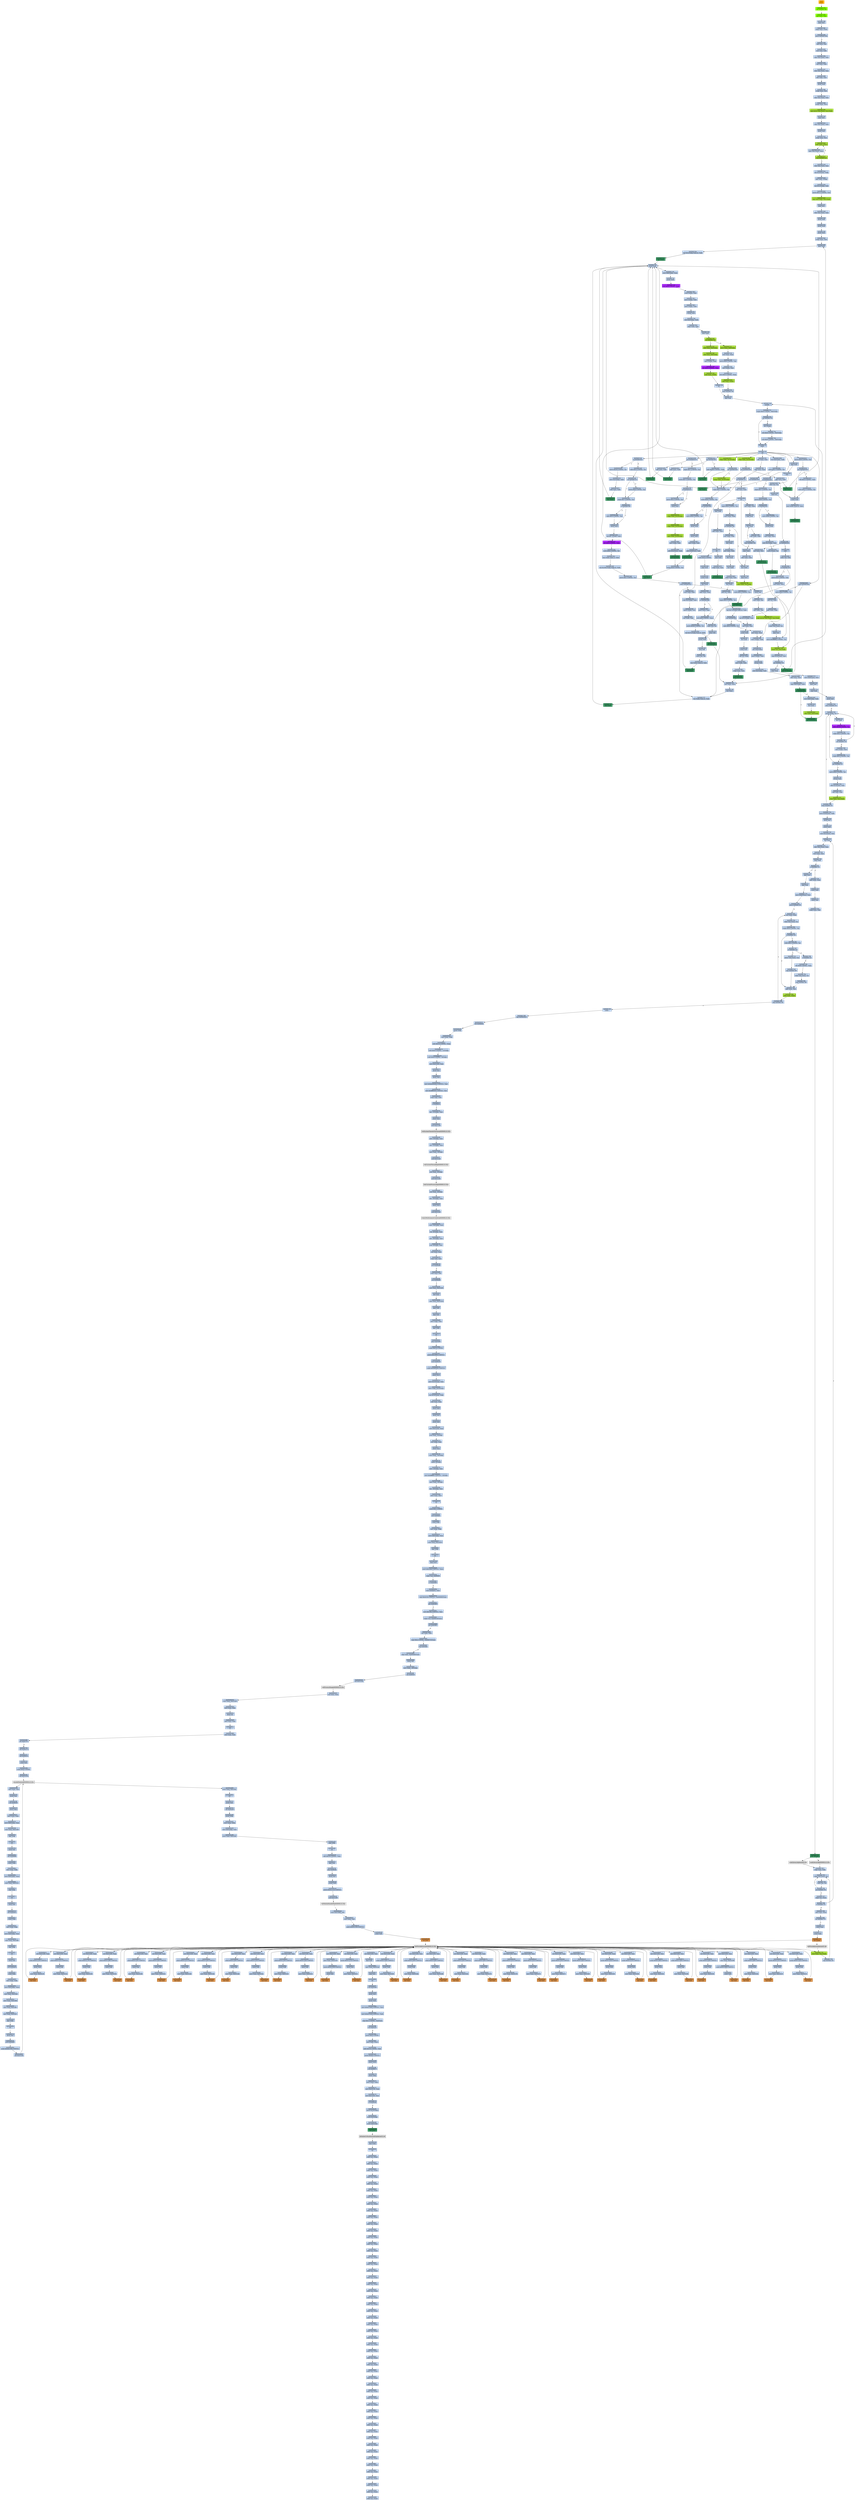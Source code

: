strict digraph G {
	graph [bgcolor=transparent,
		name=G
	];
	node [color=lightsteelblue,
		fillcolor=lightsteelblue,
		shape=rectangle,
		style=filled
	];
	a0x0046157apusha_	[color=lightgrey,
		fillcolor=orange,
		label="start\npusha "];
	a0x0046157bcall_0x00461589	[color=lawngreen,
		fillcolor=lawngreen,
		label="0x0046157b\ncall 0x00461589"];
	a0x0046157apusha_ -> a0x0046157bcall_0x00461589	[color="#000000"];
	a0x00461589xorl_ecx_ecx	[color=lawngreen,
		fillcolor=lawngreen,
		label="0x00461589\nxorl %ecx, %ecx"];
	a0x0046157bcall_0x00461589 -> a0x00461589xorl_ecx_ecx	[color="#000000"];
	a0x0046158bpopl_esi	[label="0x0046158b\npopl %esi"];
	a0x00461589xorl_ecx_ecx -> a0x0046158bpopl_esi	[color="#000000"];
	a0x0046158cxchgl_ecx_esi_	[label="0x0046158c\nxchgl %ecx, (%esi)"];
	a0x0046158bpopl_esi -> a0x0046158cxchgl_ecx_esi_	[color="#000000"];
	a0x0046158ejecxz_0x00461584	[label="0x0046158e\njecxz 0x00461584"];
	a0x0046158cxchgl_ecx_esi_ -> a0x0046158ejecxz_0x00461584	[color="#000000"];
	a0x00461590subl_ecx_esi	[label="0x00461590\nsubl %ecx, %esi"];
	a0x0046158ejecxz_0x00461584 -> a0x00461590subl_ecx_esi	[color="#000000",
		label=F];
	a0x00461592movl_esi_ebx	[label="0x00461592\nmovl %esi, %ebx"];
	a0x00461590subl_ecx_esi -> a0x00461592movl_esi_ebx	[color="#000000"];
	a0x00461594lodsl_ds_esi__eax	[label="0x00461594\nlodsl %ds:(%esi), %eax"];
	a0x00461592movl_esi_ebx -> a0x00461594lodsl_ds_esi__eax	[color="#000000"];
	a0x00461595subl_eax_ebx	[label="0x00461595\nsubl %eax, %ebx"];
	a0x00461594lodsl_ds_esi__eax -> a0x00461595subl_eax_ebx	[color="#000000"];
	a0x00461597lodsl_ds_esi__eax	[label="0x00461597\nlodsl %ds:(%esi), %eax"];
	a0x00461595subl_eax_ebx -> a0x00461597lodsl_ds_esi__eax	[color="#000000"];
	a0x00461598addl_ebx_eax	[label="0x00461598\naddl %ebx, %eax"];
	a0x00461597lodsl_ds_esi__eax -> a0x00461598addl_ebx_eax	[color="#000000"];
	a0x0046159apushl_eax	[label="0x0046159a\npushl %eax"];
	a0x00461598addl_ebx_eax -> a0x0046159apushl_eax	[color="#000000"];
	a0x0046159bxchgl_eax_edi	[label="0x0046159b\nxchgl %eax, %edi"];
	a0x0046159apushl_eax -> a0x0046159bxchgl_eax_edi	[color="#000000"];
	a0x0046159clodsl_ds_esi__eax	[label="0x0046159c\nlodsl %ds:(%esi), %eax"];
	a0x0046159bxchgl_eax_edi -> a0x0046159clodsl_ds_esi__eax	[color="#000000"];
	a0x0046159dxchgl_eax_ecx	[label="0x0046159d\nxchgl %eax, %ecx"];
	a0x0046159clodsl_ds_esi__eax -> a0x0046159dxchgl_eax_ecx	[color="#000000"];
	a0x0046159erepz_movsl_ds_esi__es_edi_	[color=yellowgreen,
		fillcolor=yellowgreen,
		label="0x0046159e\nrepz movsl %ds:(%esi), %es:(%edi)"];
	a0x0046159dxchgl_eax_ecx -> a0x0046159erepz_movsl_ds_esi__es_edi_	[color="#000000"];
	a0x004615a0popl_esi	[label="0x004615a0\npopl %esi"];
	a0x0046159erepz_movsl_ds_esi__es_edi_ -> a0x004615a0popl_esi	[color="#000000"];
	a0x004615a1lodsl_ds_esi__eax	[label="0x004615a1\nlodsl %ds:(%esi), %eax"];
	a0x004615a0popl_esi -> a0x004615a1lodsl_ds_esi__eax	[color="#000000"];
	a0x004615a2pushl_esi	[label="0x004615a2\npushl %esi"];
	a0x004615a1lodsl_ds_esi__eax -> a0x004615a2pushl_esi	[color="#000000"];
	a0x004615a3xchgl_eax_ecx	[label="0x004615a3\nxchgl %eax, %ecx"];
	a0x004615a2pushl_esi -> a0x004615a3xchgl_eax_ecx	[color="#000000"];
	a0x004615a4addl_ebx_esi_	[color=yellowgreen,
		fillcolor=yellowgreen,
		label="0x004615a4\naddl %ebx, (%esi)"];
	a0x004615a3xchgl_eax_ecx -> a0x004615a4addl_ebx_esi_	[color="#000000"];
	a0x004615a6lodsl_ds_esi__eax	[label="0x004615a6\nlodsl %ds:(%esi), %eax"];
	a0x004615a4addl_ebx_esi_ -> a0x004615a6lodsl_ds_esi__eax	[color="#000000"];
	a0x004615a7loop_0x004615a4	[color=yellowgreen,
		fillcolor=yellowgreen,
		label="0x004615a7\nloop 0x004615a4"];
	a0x004615a6lodsl_ds_esi__eax -> a0x004615a7loop_0x004615a4	[color="#000000"];
	a0x004615a7loop_0x004615a4 -> a0x004615a4addl_ebx_esi_	[color="#000000",
		label=T];
	a0x004615a9lodsl_ds_esi__eax	[label="0x004615a9\nlodsl %ds:(%esi), %eax"];
	a0x004615a7loop_0x004615a4 -> a0x004615a9lodsl_ds_esi__eax	[color="#000000",
		label=F];
	a0x004615aaleal_0x10esi__ebp	[label="0x004615aa\nleal 0x10(%esi), %ebp"];
	a0x004615a9lodsl_ds_esi__eax -> a0x004615aaleal_0x10esi__ebp	[color="#000000"];
	a0x004615adaddl_ebx_ebp_	[label="0x004615ad\naddl %ebx, (%ebp)"];
	a0x004615aaleal_0x10esi__ebp -> a0x004615adaddl_ebx_ebp_	[color="#000000"];
	a0x004615b0leal_0x1cebp__edi	[label="0x004615b0\nleal 0x1c(%ebp), %edi"];
	a0x004615adaddl_ebx_ebp_ -> a0x004615b0leal_0x1cebp__edi	[color="#000000"];
	a0x004615b3movb_0x1cUINT8_ch	[label="0x004615b3\nmovb $0x1c<UINT8>, %ch"];
	a0x004615b0leal_0x1cebp__edi -> a0x004615b3movb_0x1cUINT8_ch	[color="#000000"];
	a0x004615b5repz_stosl_eax_es_edi_	[color=yellowgreen,
		fillcolor=yellowgreen,
		label="0x004615b5\nrepz stosl %eax, %es:(%edi)"];
	a0x004615b3movb_0x1cUINT8_ch -> a0x004615b5repz_stosl_eax_es_edi_	[color="#000000"];
	a0x004615b7popl_esi	[label="0x004615b7\npopl %esi"];
	a0x004615b5repz_stosl_eax_es_edi_ -> a0x004615b7popl_esi	[color="#000000"];
	a0x004615b8lodsl_ds_esi__eax	[label="0x004615b8\nlodsl %ds:(%esi), %eax"];
	a0x004615b7popl_esi -> a0x004615b8lodsl_ds_esi__eax	[color="#000000"];
	a0x004615b9pushl_ebx	[label="0x004615b9\npushl %ebx"];
	a0x004615b8lodsl_ds_esi__eax -> a0x004615b9pushl_ebx	[color="#000000"];
	a0x004615bapushl_eax	[label="0x004615ba\npushl %eax"];
	a0x004615b9pushl_ebx -> a0x004615bapushl_eax	[color="#000000"];
	a0x004615bbpushl_ecx	[label="0x004615bb\npushl %ecx"];
	a0x004615bapushl_eax -> a0x004615bbpushl_ecx	[color="#000000"];
	a0x004615bcxchgl_eax_edi	[label="0x004615bc\nxchgl %eax, %edi"];
	a0x004615bbpushl_ecx -> a0x004615bcxchgl_eax_edi	[color="#000000"];
	a0x004615bdpopl_eax	[label="0x004615bd\npopl %eax"];
	a0x004615bcxchgl_eax_edi -> a0x004615bdpopl_eax	[color="#000000"];
	a0x004615beleal_0x5cebpeax4__edx	[label="0x004615be\nleal 0x5c(%ebp,%eax,4), %edx"];
	a0x004615bdpopl_eax -> a0x004615beleal_0x5cebpeax4__edx	[color="#000000"];
	a0x004615c2call_esi_	[color=seagreen,
		fillcolor=seagreen,
		label="0x004615c2\ncall (%esi)"];
	a0x004615beleal_0x5cebpeax4__edx -> a0x004615c2call_esi_	[color="#000000"];
	a0x004617a8pushl_eax	[label="0x004617a8\npushl %eax"];
	a0x004615c2call_esi_ -> a0x004617a8pushl_eax	[color="#000000"];
	a0x004617a9movl_0x8ebp__eax	[label="0x004617a9\nmovl 0x8(%ebp), %eax"];
	a0x004617a8pushl_eax -> a0x004617a9movl_0x8ebp__eax	[color="#000000"];
	a0x004617acpushl_edx	[label="0x004617ac\npushl %edx"];
	a0x004617a9movl_0x8ebp__eax -> a0x004617acpushl_edx	[color="#000000"];
	a0x004617adshrl_0xbUINT8_eax	[color=purple,
		fillcolor=purple,
		label="0x004617ad\nshrl $0xb<UINT8>, %eax"];
	a0x004617acpushl_edx -> a0x004617adshrl_0xbUINT8_eax	[color="#000000"];
	a0x004617b0mull_edx__eax	[label="0x004617b0\nmull (%edx), %eax"];
	a0x004617adshrl_0xbUINT8_eax -> a0x004617b0mull_edx__eax	[color="#000000"];
	a0x004617b2movl_ebp__edx	[label="0x004617b2\nmovl (%ebp), %edx"];
	a0x004617b0mull_edx__eax -> a0x004617b2movl_ebp__edx	[color="#000000"];
	a0x004617b5movl_edx__edx	[label="0x004617b5\nmovl (%edx), %edx"];
	a0x004617b2movl_ebp__edx -> a0x004617b5movl_edx__edx	[color="#000000"];
	a0x004617b7bswap_edx	[label="0x004617b7\nbswap %edx"];
	a0x004617b5movl_edx__edx -> a0x004617b7bswap_edx	[color="#000000"];
	a0x004617b9subl_0x4ebp__edx	[label="0x004617b9\nsubl 0x4(%ebp), %edx"];
	a0x004617b7bswap_edx -> a0x004617b9subl_0x4ebp__edx	[color="#000000"];
	a0x004617bccmpl_edx_eax	[label="0x004617bc\ncmpl %edx, %eax"];
	a0x004617b9subl_0x4ebp__edx -> a0x004617bccmpl_edx_eax	[color="#000000"];
	a0x004617bepopl_edx	[label="0x004617be\npopl %edx"];
	a0x004617bccmpl_edx_eax -> a0x004617bepopl_edx	[color="#000000"];
	a0x004617bfjbe_0x004617d1	[color=yellowgreen,
		fillcolor=yellowgreen,
		label="0x004617bf\njbe 0x004617d1"];
	a0x004617bepopl_edx -> a0x004617bfjbe_0x004617d1	[color="#000000"];
	a0x004617c1movl_eax_0x8ebp_	[color=yellowgreen,
		fillcolor=yellowgreen,
		label="0x004617c1\nmovl %eax, 0x8(%ebp)"];
	a0x004617bfjbe_0x004617d1 -> a0x004617c1movl_eax_0x8ebp_	[color="#000000",
		label=F];
	a0x004617d1addl_eax_0x4ebp_	[color=yellowgreen,
		fillcolor=yellowgreen,
		label="0x004617d1\naddl %eax, 0x4(%ebp)"];
	a0x004617bfjbe_0x004617d1 -> a0x004617d1addl_eax_0x4ebp_	[color="#000000",
		label=T];
	a0x004617c4xorl_eax_eax	[label="0x004617c4\nxorl %eax, %eax"];
	a0x004617c1movl_eax_0x8ebp_ -> a0x004617c4xorl_eax_eax	[color="#000000"];
	a0x004617c6movb_0x8UINT8_ah	[label="0x004617c6\nmovb $0x8<UINT8>, %ah"];
	a0x004617c4xorl_eax_eax -> a0x004617c6movb_0x8UINT8_ah	[color="#000000"];
	a0x004617c8subl_edx__eax	[label="0x004617c8\nsubl (%edx), %eax"];
	a0x004617c6movb_0x8UINT8_ah -> a0x004617c8subl_edx__eax	[color="#000000"];
	a0x004617cashrl_0x5UINT8_eax	[label="0x004617ca\nshrl $0x5<UINT8>, %eax"];
	a0x004617c8subl_edx__eax -> a0x004617cashrl_0x5UINT8_eax	[color="#000000"];
	a0x004617cdaddl_eax_edx_	[color=yellowgreen,
		fillcolor=yellowgreen,
		label="0x004617cd\naddl %eax, (%edx)"];
	a0x004617cashrl_0x5UINT8_eax -> a0x004617cdaddl_eax_edx_	[color="#000000"];
	a0x004617cfjmp_0x004617df	[label="0x004617cf\njmp 0x004617df"];
	a0x004617cdaddl_eax_edx_ -> a0x004617cfjmp_0x004617df	[color="#000000"];
	a0x004617dfpopl_eax	[label="0x004617df\npopl %eax"];
	a0x004617cfjmp_0x004617df -> a0x004617dfpopl_eax	[color="#000000"];
	a0x004617e0pushfl_	[label="0x004617e0\npushfl "];
	a0x004617dfpopl_eax -> a0x004617e0pushfl_	[color="#000000"];
	a0x004617e1cmpb_0x0UINT8_0xbebp_	[label="0x004617e1\ncmpb $0x0<UINT8>, 0xb(%ebp)"];
	a0x004617e0pushfl_ -> a0x004617e1cmpb_0x0UINT8_0xbebp_	[color="#000000"];
	a0x004617e5jne_0x004617f2	[label="0x004617e5\njne 0x004617f2"];
	a0x004617e1cmpb_0x0UINT8_0xbebp_ -> a0x004617e5jne_0x004617f2	[color="#000000"];
	a0x004617f2popfl_	[label="0x004617f2\npopfl "];
	a0x004617e5jne_0x004617f2 -> a0x004617f2popfl_	[color="#000000",
		label=T];
	a0x004617e7incl_ebp_	[label="0x004617e7\nincl (%ebp)"];
	a0x004617e5jne_0x004617f2 -> a0x004617e7incl_ebp_	[color="#000000",
		label=F];
	a0x004617f3ret	[label="0x004617f3\nret"];
	a0x004617f2popfl_ -> a0x004617f3ret	[color="#000000"];
	a0x004615c4jb_0x0046161d	[label="0x004615c4\njb 0x0046161d"];
	a0x004617f3ret -> a0x004615c4jb_0x0046161d	[color="#000000"];
	a0x004617fcadcl_eax_eax	[label="0x004617fc\nadcl %eax, %eax"];
	a0x004617f3ret -> a0x004617fcadcl_eax_eax	[color="#000000"];
	a0x00461626jae_0x00461674	[label="0x00461626\njae 0x00461674"];
	a0x004617f3ret -> a0x00461626jae_0x00461674	[color="#000000"];
	a0x00461809leal_0x4edx__edx	[label="0x00461809\nleal 0x4(%edx), %edx"];
	a0x004617f3ret -> a0x00461809leal_0x4edx__edx	[color="#000000"];
	a0x00461602popl_edx	[label="0x00461602\npopl %edx"];
	a0x004617f3ret -> a0x00461602popl_edx	[color="#000000"];
	a0x0046162cjb_0x00461647	[label="0x0046162c\njb 0x00461647"];
	a0x004617f3ret -> a0x0046162cjb_0x00461647	[color="#000000"];
	a0x00461632jb_0x0046165d	[label="0x00461632\njb 0x0046165d"];
	a0x004617f3ret -> a0x00461632jb_0x0046165d	[color="#000000"];
	a0x0046164cxchgl_ebx_0x10ebp_	[color=yellowgreen,
		fillcolor=yellowgreen,
		label="0x0046164c\nxchgl %ebx, 0x10(%ebp)"];
	a0x004617f3ret -> a0x0046164cxchgl_ebx_0x10ebp_	[color="#000000"];
	a0x00461812movb_0x9UINT8_al	[label="0x00461812\nmovb $0x9<UINT8>, %al"];
	a0x004617f3ret -> a0x00461812movb_0x9UINT8_al	[color="#000000"];
	a0x004616e9loop_0x004616cb	[label="0x004616e9\nloop 0x004616cb"];
	a0x004617f3ret -> a0x004616e9loop_0x004616cb	[color="#000000"];
	a0x00461655xchgl_ebx_0x14ebp_	[color=yellowgreen,
		fillcolor=yellowgreen,
		label="0x00461655\nxchgl %ebx, 0x14(%ebp)"];
	a0x004617f3ret -> a0x00461655xchgl_ebx_0x14ebp_	[color="#000000"];
	a0x004615c6subb_0x3UINT8_al	[label="0x004615c6\nsubb $0x3<UINT8>, %al"];
	a0x004615c4jb_0x0046161d -> a0x004615c6subb_0x3UINT8_al	[color="#000000",
		label=F];
	a0x0046161dmovb_0x30UINT8_cl	[label="0x0046161d\nmovb $0x30<UINT8>, %cl"];
	a0x004615c4jb_0x0046161d -> a0x0046161dmovb_0x30UINT8_cl	[color="#000000",
		label=T];
	a0x004615c8jae_0x004615cc	[label="0x004615c8\njae 0x004615cc"];
	a0x004615c6subb_0x3UINT8_al -> a0x004615c8jae_0x004615cc	[color="#000000"];
	a0x004615camovb_0x0UINT8_al	[label="0x004615ca\nmovb $0x0<UINT8>, %al"];
	a0x004615c8jae_0x004615cc -> a0x004615camovb_0x0UINT8_al	[color="#000000",
		label=F];
	a0x004615cccmpb_0x7UINT8_al	[label="0x004615cc\ncmpb $0x7<UINT8>, %al"];
	a0x004615c8jae_0x004615cc -> a0x004615cccmpb_0x7UINT8_al	[color="#000000",
		label=T];
	a0x004615camovb_0x0UINT8_al -> a0x004615cccmpb_0x7UINT8_al	[color="#000000"];
	a0x004615cejb_0x004615d2	[label="0x004615ce\njb 0x004615d2"];
	a0x004615cccmpb_0x7UINT8_al -> a0x004615cejb_0x004615d2	[color="#000000"];
	a0x004615d2pushl_eax	[label="0x004615d2\npushl %eax"];
	a0x004615cejb_0x004615d2 -> a0x004615d2pushl_eax	[color="#000000",
		label=T];
	a0x004615d0subb_0x3UINT8_al	[label="0x004615d0\nsubb $0x3<UINT8>, %al"];
	a0x004615cejb_0x004615d2 -> a0x004615d0subb_0x3UINT8_al	[color="#000000",
		label=F];
	a0x004615d3movzbl__1edi__ebx	[label="0x004615d3\nmovzbl -1(%edi), %ebx"];
	a0x004615d2pushl_eax -> a0x004615d3movzbl__1edi__ebx	[color="#000000"];
	a0x004615d7shll_0x3UINT8_ebx	[color=purple,
		fillcolor=purple,
		label="0x004615d7\nshll $0x3<UINT8>, %ebx"];
	a0x004615d3movzbl__1edi__ebx -> a0x004615d7shll_0x3UINT8_ebx	[color="#000000"];
	a0x004615damovb_0x0UINT8_bl	[label="0x004615da\nmovb $0x0<UINT8>, %bl"];
	a0x004615d7shll_0x3UINT8_ebx -> a0x004615damovb_0x0UINT8_bl	[color="#000000"];
	a0x004615dcleal_ebxebx2__ebx	[label="0x004615dc\nleal (%ebx,%ebx,2), %ebx"];
	a0x004615damovb_0x0UINT8_bl -> a0x004615dcleal_ebxebx2__ebx	[color="#000000"];
	a0x004615dfleal_0x100cebpebx4__ebx	[label="0x004615df\nleal 0x100c(%ebp,%ebx,4), %ebx"];
	a0x004615dcleal_ebxebx2__ebx -> a0x004615dfleal_0x100cebpebx4__ebx	[color="#000000"];
	a0x004615e6movb_0x1UINT8_al	[label="0x004615e6\nmovb $0x1<UINT8>, %al"];
	a0x004615dfleal_0x100cebpebx4__ebx -> a0x004615e6movb_0x1UINT8_al	[color="#000000"];
	a0x004615e8jecxz_0x00461613	[label="0x004615e8\njecxz 0x00461613"];
	a0x004615e6movb_0x1UINT8_al -> a0x004615e8jecxz_0x00461613	[color="#000000"];
	a0x00461613movb_0x1UINT8_ch	[label="0x00461613\nmovb $0x1<UINT8>, %ch"];
	a0x004615e8jecxz_0x00461613 -> a0x00461613movb_0x1UINT8_ch	[color="#000000",
		label=T];
	a0x004615eamovl_edi_edx	[label="0x004615ea\nmovl %edi, %edx"];
	a0x004615e8jecxz_0x00461613 -> a0x004615eamovl_edi_edx	[color="#000000",
		label=F];
	a0x00461615call_0x8esi_	[color=seagreen,
		fillcolor=seagreen,
		label="0x00461615\ncall 0x8(%esi)"];
	a0x00461613movb_0x1UINT8_ch -> a0x00461615call_0x8esi_	[color="#000000"];
	a0x004617f7leal_ebxeax4__edx	[label="0x004617f7\nleal (%ebx,%eax,4), %edx"];
	a0x00461615call_0x8esi_ -> a0x004617f7leal_ebxeax4__edx	[color="#000000"];
	a0x004617facall_esi_	[color=seagreen,
		fillcolor=seagreen,
		label="0x004617fa\ncall (%esi)"];
	a0x004617f7leal_ebxeax4__edx -> a0x004617facall_esi_	[color="#000000"];
	a0x004617facall_esi_ -> a0x004617a8pushl_eax	[color="#000000"];
	a0x004617fecmpl_ecx_eax	[label="0x004617fe\ncmpl %ecx, %eax"];
	a0x004617fcadcl_eax_eax -> a0x004617fecmpl_ecx_eax	[color="#000000"];
	a0x00461800jb_0x004617f7	[label="0x00461800\njb 0x004617f7"];
	a0x004617fecmpl_ecx_eax -> a0x00461800jb_0x004617f7	[color="#000000"];
	a0x00461800jb_0x004617f7 -> a0x004617f7leal_ebxeax4__edx	[color="#000000",
		label=T];
	a0x00461802subl_ecx_eax	[label="0x00461802\nsubl %ecx, %eax"];
	a0x00461800jb_0x004617f7 -> a0x00461802subl_ecx_eax	[color="#000000",
		label=F];
	a0x004617d4subl_eax_0x8ebp_	[color=yellowgreen,
		fillcolor=yellowgreen,
		label="0x004617d4\nsubl %eax, 0x8(%ebp)"];
	a0x004617d1addl_eax_0x4ebp_ -> a0x004617d4subl_eax_0x8ebp_	[color="#000000"];
	a0x004617d7movl_edx__eax	[label="0x004617d7\nmovl (%edx), %eax"];
	a0x004617d4subl_eax_0x8ebp_ -> a0x004617d7movl_edx__eax	[color="#000000"];
	a0x004617d9shrl_0x5UINT8_eax	[color=purple,
		fillcolor=purple,
		label="0x004617d9\nshrl $0x5<UINT8>, %eax"];
	a0x004617d7movl_edx__eax -> a0x004617d9shrl_0x5UINT8_eax	[color="#000000"];
	a0x004617dcsubl_eax_edx_	[color=yellowgreen,
		fillcolor=yellowgreen,
		label="0x004617dc\nsubl %eax, (%edx)"];
	a0x004617d9shrl_0x5UINT8_eax -> a0x004617dcsubl_eax_edx_	[color="#000000"];
	a0x004617destc_	[label="0x004617de\nstc "];
	a0x004617dcsubl_eax_edx_ -> a0x004617destc_	[color="#000000"];
	a0x004617destc_ -> a0x004617dfpopl_eax	[color="#000000"];
	a0x004617eashll_0x8UINT8_0x4ebp_	[label="0x004617ea\nshll $0x8<UINT8>, 0x4(%ebp)"];
	a0x004617e7incl_ebp_ -> a0x004617eashll_0x8UINT8_0x4ebp_	[color="#000000"];
	a0x004617eeshll_0x8UINT8_0x8ebp_	[label="0x004617ee\nshll $0x8<UINT8>, 0x8(%ebp)"];
	a0x004617eashll_0x8UINT8_0x4ebp_ -> a0x004617eeshll_0x8UINT8_0x8ebp_	[color="#000000"];
	a0x004617eeshll_0x8UINT8_0x8ebp_ -> a0x004617f2popfl_	[color="#000000"];
	a0x00461804ret	[label="0x00461804\nret"];
	a0x00461802subl_ecx_eax -> a0x00461804ret	[color="#000000"];
	a0x00461618xorl_ecx_ecx	[label="0x00461618\nxorl %ecx, %ecx"];
	a0x00461804ret -> a0x00461618xorl_ecx_ecx	[color="#000000"];
	a0x00461822popl_ebx	[label="0x00461822\npopl %ebx"];
	a0x00461804ret -> a0x00461822popl_ebx	[color="#000000"];
	a0x004616a8cmpb_0x4UINT8_al	[label="0x004616a8\ncmpb $0x4<UINT8>, %al"];
	a0x00461804ret -> a0x004616a8cmpb_0x4UINT8_al	[color="#000000"];
	a0x00461701xorl_edx_edx	[label="0x00461701\nxorl %edx, %edx"];
	a0x00461804ret -> a0x00461701xorl_edx_edx	[color="#000000"];
	a0x0046161ajmp_0x1cesi_	[color=seagreen,
		fillcolor=seagreen,
		label="0x0046161a\njmp 0x1c(%esi)"];
	a0x00461618xorl_ecx_ecx -> a0x0046161ajmp_0x1cesi_	[color="#000000"];
	a0x0046171dstosb_al_es_edi_	[color=yellowgreen,
		fillcolor=yellowgreen,
		label="0x0046171d\nstosb %al, %es:(%edi)"];
	a0x0046161ajmp_0x1cesi_ -> a0x0046171dstosb_al_es_edi_	[color="#000000"];
	a0x0046171ecmpl_0x24esi__edi	[label="0x0046171e\ncmpl 0x24(%esi), %edi"];
	a0x0046171dstosb_al_es_edi_ -> a0x0046171ecmpl_0x24esi__edi	[color="#000000"];
	a0x00461721jae_0x00461726	[label="0x00461721\njae 0x00461726"];
	a0x0046171ecmpl_0x24esi__edi -> a0x00461721jae_0x00461726	[color="#000000"];
	a0x00461723jmp_0x20esi_	[color=seagreen,
		fillcolor=seagreen,
		label="0x00461723\njmp 0x20(%esi)"];
	a0x00461721jae_0x00461726 -> a0x00461723jmp_0x20esi_	[color="#000000",
		label=F];
	a0x00461726popl_eax	[label="0x00461726\npopl %eax"];
	a0x00461721jae_0x00461726 -> a0x00461726popl_eax	[color="#000000",
		label=T];
	a0x00461723jmp_0x20esi_ -> a0x004615bdpopl_eax	[color="#000000"];
	a0x0046161fmovl_0xcebp__ebx	[label="0x0046161f\nmovl 0xc(%ebp), %ebx"];
	a0x0046161dmovb_0x30UINT8_cl -> a0x0046161fmovl_0xcebp__ebx	[color="#000000"];
	a0x00461622addl_ecx_edx	[label="0x00461622\naddl %ecx, %edx"];
	a0x0046161fmovl_0xcebp__ebx -> a0x00461622addl_ecx_edx	[color="#000000"];
	a0x00461624call_esi_	[color=seagreen,
		fillcolor=seagreen,
		label="0x00461624\ncall (%esi)"];
	a0x00461622addl_ecx_edx -> a0x00461624call_esi_	[color="#000000"];
	a0x00461624call_esi_ -> a0x004617a8pushl_eax	[color="#000000"];
	a0x00461674cmpb_0x7UINT8_al	[label="0x00461674\ncmpb $0x7<UINT8>, %al"];
	a0x00461626jae_0x00461674 -> a0x00461674cmpb_0x7UINT8_al	[color="#000000",
		label=T];
	a0x00461628addl_ecx_edx	[label="0x00461628\naddl %ecx, %edx"];
	a0x00461626jae_0x00461674 -> a0x00461628addl_ecx_edx	[color="#000000",
		label=F];
	a0x00461676movb_0x7UINT8_al	[label="0x00461676\nmovb $0x7<UINT8>, %al"];
	a0x00461674cmpb_0x7UINT8_al -> a0x00461676movb_0x7UINT8_al	[color="#000000"];
	a0x00461678jb_0x0046167c	[label="0x00461678\njb 0x0046167c"];
	a0x00461676movb_0x7UINT8_al -> a0x00461678jb_0x0046167c	[color="#000000"];
	a0x0046167cpushl_eax	[label="0x0046167c\npushl %eax"];
	a0x00461678jb_0x0046167c -> a0x0046167cpushl_eax	[color="#000000",
		label=T];
	a0x0046167amovb_0xaUINT8_al	[label="0x0046167a\nmovb $0xa<UINT8>, %al"];
	a0x00461678jb_0x0046167c -> a0x0046167amovb_0xaUINT8_al	[color="#000000",
		label=F];
	a0x0046167dxchgl_ebx_0x10ebp_	[color=yellowgreen,
		fillcolor=yellowgreen,
		label="0x0046167d\nxchgl %ebx, 0x10(%ebp)"];
	a0x0046167cpushl_eax -> a0x0046167dxchgl_ebx_0x10ebp_	[color="#000000"];
	a0x00461680xchgl_ebx_0x14ebp_	[color=yellowgreen,
		fillcolor=yellowgreen,
		label="0x00461680\nxchgl %ebx, 0x14(%ebp)"];
	a0x0046167dxchgl_ebx_0x10ebp_ -> a0x00461680xchgl_ebx_0x14ebp_	[color="#000000"];
	a0x00461683movl_ebx_0x18ebp_	[color=yellowgreen,
		fillcolor=yellowgreen,
		label="0x00461683\nmovl %ebx, 0x18(%ebp)"];
	a0x00461680xchgl_ebx_0x14ebp_ -> a0x00461683movl_ebx_0x18ebp_	[color="#000000"];
	a0x00461686movl_ebp_edx	[label="0x00461686\nmovl %ebp, %edx"];
	a0x00461683movl_ebx_0x18ebp_ -> a0x00461686movl_ebp_edx	[color="#000000"];
	a0x00461688addl_0x3cesi__edx	[label="0x00461688\naddl 0x3c(%esi), %edx"];
	a0x00461686movl_ebp_edx -> a0x00461688addl_0x3cesi__edx	[color="#000000"];
	a0x0046168bcall_0xcesi_	[color=seagreen,
		fillcolor=seagreen,
		label="0x0046168b\ncall 0xc(%esi)"];
	a0x00461688addl_0x3cesi__edx -> a0x0046168bcall_0xcesi_	[color="#000000"];
	a0x00461805movb_0x8UINT8_cl	[label="0x00461805\nmovb $0x8<UINT8>, %cl"];
	a0x0046168bcall_0xcesi_ -> a0x00461805movb_0x8UINT8_cl	[color="#000000"];
	a0x00461807call_esi_	[color=seagreen,
		fillcolor=seagreen,
		label="0x00461807\ncall (%esi)"];
	a0x00461805movb_0x8UINT8_cl -> a0x00461807call_esi_	[color="#000000"];
	a0x00461807call_esi_ -> a0x004617a8pushl_eax	[color="#000000"];
	a0x0046180cmovb_0x1UINT8_al	[label="0x0046180c\nmovb $0x1<UINT8>, %al"];
	a0x00461809leal_0x4edx__edx -> a0x0046180cmovb_0x1UINT8_al	[color="#000000"];
	a0x0046180ejae_0x0046181b	[label="0x0046180e\njae 0x0046181b"];
	a0x0046180cmovb_0x1UINT8_al -> a0x0046180ejae_0x0046181b	[color="#000000"];
	a0x0046181bpushl_eax	[label="0x0046181b\npushl %eax"];
	a0x0046180ejae_0x0046181b -> a0x0046181bpushl_eax	[color="#000000",
		label=T];
	a0x00461810call_esi_	[color=seagreen,
		fillcolor=seagreen,
		label="0x00461810\ncall (%esi)"];
	a0x0046180ejae_0x0046181b -> a0x00461810call_esi_	[color="#000000",
		label=F];
	a0x0046181cleal_edxeax4__ebx	[label="0x0046181c\nleal (%edx,%eax,4), %ebx"];
	a0x0046181bpushl_eax -> a0x0046181cleal_edxeax4__ebx	[color="#000000"];
	a0x0046181fcall_0x4esi_	[color=seagreen,
		fillcolor=seagreen,
		label="0x0046181f\ncall 0x4(%esi)"];
	a0x0046181cleal_edxeax4__ebx -> a0x0046181fcall_0x4esi_	[color="#000000"];
	a0x004617f4xorl_eax_eax	[label="0x004617f4\nxorl %eax, %eax"];
	a0x0046181fcall_0x4esi_ -> a0x004617f4xorl_eax_eax	[color="#000000"];
	a0x004617f6incl_eax	[label="0x004617f6\nincl %eax"];
	a0x004617f4xorl_eax_eax -> a0x004617f6incl_eax	[color="#000000"];
	a0x004617f6incl_eax -> a0x004617f7leal_ebxeax4__edx	[color="#000000"];
	a0x00461823addl_ebx_eax	[label="0x00461823\naddl %ebx, %eax"];
	a0x00461822popl_ebx -> a0x00461823addl_ebx_eax	[color="#000000"];
	a0x00461825ret	[label="0x00461825\nret"];
	a0x00461823addl_ebx_eax -> a0x00461825ret	[color="#000000"];
	a0x0046168epushl_0x3UINT8	[label="0x0046168e\npushl $0x3<UINT8>"];
	a0x00461825ret -> a0x0046168epushl_0x3UINT8	[color="#000000"];
	a0x0046166fpopl_ebx	[label="0x0046166f\npopl %ebx"];
	a0x00461825ret -> a0x0046166fpopl_ebx	[color="#000000"];
	a0x00461690popl_ecx	[label="0x00461690\npopl %ecx"];
	a0x0046168epushl_0x3UINT8 -> a0x00461690popl_ecx	[color="#000000"];
	a0x00461691pushl_eax	[label="0x00461691\npushl %eax"];
	a0x00461690popl_ecx -> a0x00461691pushl_eax	[color="#000000"];
	a0x00461692decl_eax	[label="0x00461692\ndecl %eax"];
	a0x00461691pushl_eax -> a0x00461692decl_eax	[color="#000000"];
	a0x00461693cmpl_ecx_eax	[label="0x00461693\ncmpl %ecx, %eax"];
	a0x00461692decl_eax -> a0x00461693cmpl_ecx_eax	[color="#000000"];
	a0x00461695jb_0x00461699	[label="0x00461695\njb 0x00461699"];
	a0x00461693cmpl_ecx_eax -> a0x00461695jb_0x00461699	[color="#000000"];
	a0x00461699shll_0x6UINT8_eax	[label="0x00461699\nshll $0x6<UINT8>, %eax"];
	a0x00461695jb_0x00461699 -> a0x00461699shll_0x6UINT8_eax	[color="#000000",
		label=T];
	a0x00461697movl_ecx_eax	[label="0x00461697\nmovl %ecx, %eax"];
	a0x00461695jb_0x00461699 -> a0x00461697movl_ecx_eax	[color="#000000",
		label=F];
	a0x0046169cmovb_0x40UINT8_cl	[label="0x0046169c\nmovb $0x40<UINT8>, %cl"];
	a0x00461699shll_0x6UINT8_eax -> a0x0046169cmovb_0x40UINT8_cl	[color="#000000"];
	a0x0046169eleal_0x37cebpeax4__ebx	[label="0x0046169e\nleal 0x37c(%ebp,%eax,4), %ebx"];
	a0x0046169cmovb_0x40UINT8_cl -> a0x0046169eleal_0x37cebpeax4__ebx	[color="#000000"];
	a0x004616a5call_0x4esi_	[color=seagreen,
		fillcolor=seagreen,
		label="0x004616a5\ncall 0x4(%esi)"];
	a0x0046169eleal_0x37cebpeax4__ebx -> a0x004616a5call_0x4esi_	[color="#000000"];
	a0x004616a5call_0x4esi_ -> a0x004617f4xorl_eax_eax	[color="#000000"];
	a0x004616aamovl_eax_ebx	[label="0x004616aa\nmovl %eax, %ebx"];
	a0x004616a8cmpb_0x4UINT8_al -> a0x004616aamovl_eax_ebx	[color="#000000"];
	a0x004616acjb_0x0046170d	[label="0x004616ac\njb 0x0046170d"];
	a0x004616aamovl_eax_ebx -> a0x004616acjb_0x0046170d	[color="#000000"];
	a0x004616aexorl_ebx_ebx	[label="0x004616ae\nxorl %ebx, %ebx"];
	a0x004616acjb_0x0046170d -> a0x004616aexorl_ebx_ebx	[color="#000000",
		label=F];
	a0x0046170dincl_ebx	[label="0x0046170d\nincl %ebx"];
	a0x004616acjb_0x0046170d -> a0x0046170dincl_ebx	[color="#000000",
		label=T];
	a0x004616b0shrl_eax	[label="0x004616b0\nshrl %eax"];
	a0x004616aexorl_ebx_ebx -> a0x004616b0shrl_eax	[color="#000000"];
	a0x004616b2adcl_ebx_ebx	[label="0x004616b2\nadcl %ebx, %ebx"];
	a0x004616b0shrl_eax -> a0x004616b2adcl_ebx_ebx	[color="#000000"];
	a0x004616b4decl_eax	[label="0x004616b4\ndecl %eax"];
	a0x004616b2adcl_ebx_ebx -> a0x004616b4decl_eax	[color="#000000"];
	a0x004616b5incl_ebx	[label="0x004616b5\nincl %ebx"];
	a0x004616b4decl_eax -> a0x004616b5incl_ebx	[color="#000000"];
	a0x004616b6xchgl_eax_ecx	[label="0x004616b6\nxchgl %eax, %ecx"];
	a0x004616b5incl_ebx -> a0x004616b6xchgl_eax_ecx	[color="#000000"];
	a0x004616b7incl_ebx	[label="0x004616b7\nincl %ebx"];
	a0x004616b6xchgl_eax_ecx -> a0x004616b7incl_ebx	[color="#000000"];
	a0x004616b8shll_cl_ebx	[label="0x004616b8\nshll %cl, %ebx"];
	a0x004616b7incl_ebx -> a0x004616b8shll_cl_ebx	[color="#000000"];
	a0x004616bacmpb_0x5UINT8_cl	[label="0x004616ba\ncmpb $0x5<UINT8>, %cl"];
	a0x004616b8shll_cl_ebx -> a0x004616bacmpb_0x5UINT8_cl	[color="#000000"];
	a0x004616bdleal_0x17cebpebx4__edx	[label="0x004616bd\nleal 0x17c(%ebp,%ebx,4), %edx"];
	a0x004616bacmpb_0x5UINT8_cl -> a0x004616bdleal_0x17cebpebx4__edx	[color="#000000"];
	a0x004616c4jbe_0x004616f4	[label="0x004616c4\njbe 0x004616f4"];
	a0x004616bdleal_0x17cebpebx4__edx -> a0x004616c4jbe_0x004616f4	[color="#000000"];
	a0x004616f4xorl_eax_eax	[label="0x004616f4\nxorl %eax, %eax"];
	a0x004616c4jbe_0x004616f4 -> a0x004616f4xorl_eax_eax	[color="#000000",
		label=T];
	a0x004616c6subb_0x4UINT8_cl	[label="0x004616c6\nsubb $0x4<UINT8>, %cl"];
	a0x004616c4jbe_0x004616f4 -> a0x004616c6subb_0x4UINT8_cl	[color="#000000",
		label=F];
	a0x004616f6pushl_ebx	[label="0x004616f6\npushl %ebx"];
	a0x004616f4xorl_eax_eax -> a0x004616f6pushl_ebx	[color="#000000"];
	a0x004616f7incl_eax	[label="0x004616f7\nincl %eax"];
	a0x004616f6pushl_ebx -> a0x004616f7incl_eax	[color="#000000"];
	a0x004616f8pushl_ecx	[label="0x004616f8\npushl %ecx"];
	a0x004616f7incl_eax -> a0x004616f8pushl_ecx	[color="#000000"];
	a0x004616f9shll_cl_eax	[label="0x004616f9\nshll %cl, %eax"];
	a0x004616f8pushl_ecx -> a0x004616f9shll_cl_eax	[color="#000000"];
	a0x004616fbmovl_edx_ebx	[label="0x004616fb\nmovl %edx, %ebx"];
	a0x004616f9shll_cl_eax -> a0x004616fbmovl_edx_ebx	[color="#000000"];
	a0x004616fdxchgl_eax_ecx	[label="0x004616fd\nxchgl %eax, %ecx"];
	a0x004616fbmovl_edx_ebx -> a0x004616fdxchgl_eax_ecx	[color="#000000"];
	a0x004616fecall_0x4esi_	[color=seagreen,
		fillcolor=seagreen,
		label="0x004616fe\ncall 0x4(%esi)"];
	a0x004616fdxchgl_eax_ecx -> a0x004616fecall_0x4esi_	[color="#000000"];
	a0x004616fecall_0x4esi_ -> a0x004617f4xorl_eax_eax	[color="#000000"];
	a0x00461703popl_ecx	[label="0x00461703\npopl %ecx"];
	a0x00461701xorl_edx_edx -> a0x00461703popl_ecx	[color="#000000"];
	a0x00461704shrl_eax	[label="0x00461704\nshrl %eax"];
	a0x00461703popl_ecx -> a0x00461704shrl_eax	[color="#000000"];
	a0x00461706adcl_edx_edx	[label="0x00461706\nadcl %edx, %edx"];
	a0x00461704shrl_eax -> a0x00461706adcl_edx_edx	[color="#000000"];
	a0x00461708loop_0x00461704	[label="0x00461708\nloop 0x00461704"];
	a0x00461706adcl_edx_edx -> a0x00461708loop_0x00461704	[color="#000000"];
	a0x00461708loop_0x00461704 -> a0x00461704shrl_eax	[color="#000000",
		label=T];
	a0x0046170apopl_ebx	[label="0x0046170a\npopl %ebx"];
	a0x00461708loop_0x00461704 -> a0x0046170apopl_ebx	[color="#000000",
		label=F];
	a0x0046170baddl_edx_ebx	[label="0x0046170b\naddl %edx, %ebx"];
	a0x0046170apopl_ebx -> a0x0046170baddl_edx_ebx	[color="#000000"];
	a0x0046170baddl_edx_ebx -> a0x0046170dincl_ebx	[color="#000000"];
	a0x0046170epopl_ecx	[label="0x0046170e\npopl %ecx"];
	a0x0046170dincl_ebx -> a0x0046170epopl_ecx	[color="#000000"];
	a0x0046170fmovl_ebx_0xcebp_	[color=yellowgreen,
		fillcolor=yellowgreen,
		label="0x0046170f\nmovl %ebx, 0xc(%ebp)"];
	a0x0046170epopl_ecx -> a0x0046170fmovl_ebx_0xcebp_	[color="#000000"];
	a0x00461712pushl_esi	[label="0x00461712\npushl %esi"];
	a0x0046170fmovl_ebx_0xcebp_ -> a0x00461712pushl_esi	[color="#000000"];
	a0x00461713movl_edi_esi	[label="0x00461713\nmovl %edi, %esi"];
	a0x00461712pushl_esi -> a0x00461713movl_edi_esi	[color="#000000"];
	a0x00461715subl_ebx_esi	[label="0x00461715\nsubl %ebx, %esi"];
	a0x00461713movl_edi_esi -> a0x00461715subl_ebx_esi	[color="#000000"];
	a0x00461717repz_movsb_ds_esi__es_edi_	[color=yellowgreen,
		fillcolor=yellowgreen,
		label="0x00461717\nrepz movsb %ds:(%esi), %es:(%edi)"];
	a0x00461715subl_ebx_esi -> a0x00461717repz_movsb_ds_esi__es_edi_	[color="#000000"];
	a0x00461719lodsb_ds_esi__al	[label="0x00461719\nlodsb %ds:(%esi), %al"];
	a0x00461717repz_movsb_ds_esi__es_edi_ -> a0x00461719lodsb_ds_esi__al	[color="#000000"];
	a0x0046171apopl_esi	[label="0x0046171a\npopl %esi"];
	a0x00461719lodsb_ds_esi__al -> a0x0046171apopl_esi	[color="#000000"];
	a0x0046171bmovb_0xffffff80UINT8_cl	[label="0x0046171b\nmovb $0xffffff80<UINT8>, %cl"];
	a0x0046171apopl_esi -> a0x0046171bmovb_0xffffff80UINT8_cl	[color="#000000"];
	a0x0046171bmovb_0xffffff80UINT8_cl -> a0x0046171dstosb_al_es_edi_	[color="#000000"];
	a0x004615ecsubl_0xcebp__edx	[label="0x004615ec\nsubl 0xc(%ebp), %edx"];
	a0x004615eamovl_edi_edx -> a0x004615ecsubl_0xcebp__edx	[color="#000000"];
	a0x004615efmovb_edx__ch	[label="0x004615ef\nmovb (%edx), %ch"];
	a0x004615ecsubl_0xcebp__edx -> a0x004615efmovb_edx__ch	[color="#000000"];
	a0x004615f1xorl_edx_edx	[label="0x004615f1\nxorl %edx, %edx"];
	a0x004615efmovb_edx__ch -> a0x004615f1xorl_edx_edx	[color="#000000"];
	a0x004615f3testb_ch_cl	[label="0x004615f3\ntestb %ch, %cl"];
	a0x004615f1xorl_edx_edx -> a0x004615f3testb_ch_cl	[color="#000000"];
	a0x004615f5setne_dh	[label="0x004615f5\nsetne %dh"];
	a0x004615f3testb_ch_cl -> a0x004615f5setne_dh	[color="#000000"];
	a0x004615f8pushl_edx	[label="0x004615f8\npushl %edx"];
	a0x004615f5setne_dh -> a0x004615f8pushl_edx	[color="#000000"];
	a0x004615f9incb_dh	[label="0x004615f9\nincb %dh"];
	a0x004615f8pushl_edx -> a0x004615f9incb_dh	[color="#000000"];
	a0x004615fbmovb_al_dl	[label="0x004615fb\nmovb %al, %dl"];
	a0x004615f9incb_dh -> a0x004615fbmovb_al_dl	[color="#000000"];
	a0x004615fdleal_ebxedx4__edx	[label="0x004615fd\nleal (%ebx,%edx,4), %edx"];
	a0x004615fbmovb_al_dl -> a0x004615fdleal_ebxedx4__edx	[color="#000000"];
	a0x00461600call_esi_	[color=seagreen,
		fillcolor=seagreen,
		label="0x00461600\ncall (%esi)"];
	a0x004615fdleal_ebxedx4__edx -> a0x00461600call_esi_	[color="#000000"];
	a0x00461600call_esi_ -> a0x004617a8pushl_eax	[color="#000000"];
	a0x00461603lahf_	[label="0x00461603\nlahf "];
	a0x00461602popl_edx -> a0x00461603lahf_	[color="#000000"];
	a0x00461604adcb_al_al	[label="0x00461604\nadcb %al, %al"];
	a0x00461603lahf_ -> a0x00461604adcb_al_al	[color="#000000"];
	a0x00461606shrb_cl	[label="0x00461606\nshrb %cl"];
	a0x00461604adcb_al_al -> a0x00461606shrb_cl	[color="#000000"];
	a0x00461608je_0x00461618	[label="0x00461608\nje 0x00461618"];
	a0x00461606shrb_cl -> a0x00461608je_0x00461618	[color="#000000"];
	a0x00461608je_0x00461618 -> a0x00461618xorl_ecx_ecx	[color="#000000",
		label=T];
	a0x0046160asahf_	[label="0x0046160a\nsahf "];
	a0x00461608je_0x00461618 -> a0x0046160asahf_	[color="#000000",
		label=F];
	a0x0046160bsbbb_dl_dh	[label="0x0046160b\nsbbb %dl, %dh"];
	a0x0046160asahf_ -> a0x0046160bsbbb_dl_dh	[color="#000000"];
	a0x0046160dje_0x004615f3	[label="0x0046160d\nje 0x004615f3"];
	a0x0046160bsbbb_dl_dh -> a0x0046160dje_0x004615f3	[color="#000000"];
	a0x0046160dje_0x004615f3 -> a0x004615f3testb_ch_cl	[color="#000000",
		label=T];
	a0x0046160fmovb_0x0UINT8_ah	[label="0x0046160f\nmovb $0x0<UINT8>, %ah"];
	a0x0046160dje_0x004615f3 -> a0x0046160fmovb_0x0UINT8_ah	[color="#000000",
		label=F];
	a0x00461611xorl_ecx_ecx	[label="0x00461611\nxorl %ecx, %ecx"];
	a0x0046160fmovb_0x0UINT8_ah -> a0x00461611xorl_ecx_ecx	[color="#000000"];
	a0x00461611xorl_ecx_ecx -> a0x00461613movb_0x1UINT8_ch	[color="#000000"];
	a0x0046162acall_esi_	[color=seagreen,
		fillcolor=seagreen,
		label="0x0046162a\ncall (%esi)"];
	a0x00461628addl_ecx_edx -> a0x0046162acall_esi_	[color="#000000"];
	a0x0046162acall_esi_ -> a0x004617a8pushl_eax	[color="#000000"];
	a0x0046162eaddl_ecx_edx	[label="0x0046162e\naddl %ecx, %edx"];
	a0x0046162cjb_0x00461647 -> a0x0046162eaddl_ecx_edx	[color="#000000",
		label=F];
	a0x00461647addl_0x60UINT8_edx	[label="0x00461647\naddl $0x60<UINT8>, %edx"];
	a0x0046162cjb_0x00461647 -> a0x00461647addl_0x60UINT8_edx	[color="#000000",
		label=T];
	a0x00461630call_esi_	[color=seagreen,
		fillcolor=seagreen,
		label="0x00461630\ncall (%esi)"];
	a0x0046162eaddl_ecx_edx -> a0x00461630call_esi_	[color="#000000"];
	a0x00461630call_esi_ -> a0x004617a8pushl_eax	[color="#000000"];
	a0x0046165dcmpb_0x7UINT8_al	[label="0x0046165d\ncmpb $0x7<UINT8>, %al"];
	a0x00461632jb_0x0046165d -> a0x0046165dcmpb_0x7UINT8_al	[color="#000000",
		label=T];
	a0x00461634cmpb_0x7UINT8_al	[label="0x00461634\ncmpb $0x7<UINT8>, %al"];
	a0x00461632jb_0x0046165d -> a0x00461634cmpb_0x7UINT8_al	[color="#000000",
		label=F];
	a0x0046165fmovb_0x8UINT8_al	[label="0x0046165f\nmovb $0x8<UINT8>, %al"];
	a0x0046165dcmpb_0x7UINT8_al -> a0x0046165fmovb_0x8UINT8_al	[color="#000000"];
	a0x00461661jb_0x00461665	[label="0x00461661\njb 0x00461665"];
	a0x0046165fmovb_0x8UINT8_al -> a0x00461661jb_0x00461665	[color="#000000"];
	a0x00461665pushl_eax	[label="0x00461665\npushl %eax"];
	a0x00461661jb_0x00461665 -> a0x00461665pushl_eax	[color="#000000",
		label=T];
	a0x00461663movb_0xbUINT8_al	[label="0x00461663\nmovb $0xb<UINT8>, %al"];
	a0x00461661jb_0x00461665 -> a0x00461663movb_0xbUINT8_al	[color="#000000",
		label=F];
	a0x00461666pushl_ebx	[label="0x00461666\npushl %ebx"];
	a0x00461665pushl_eax -> a0x00461666pushl_ebx	[color="#000000"];
	a0x00461667movl_ebp_edx	[label="0x00461667\nmovl %ebp, %edx"];
	a0x00461666pushl_ebx -> a0x00461667movl_ebp_edx	[color="#000000"];
	a0x00461669addl_0x38esi__edx	[label="0x00461669\naddl 0x38(%esi), %edx"];
	a0x00461667movl_ebp_edx -> a0x00461669addl_0x38esi__edx	[color="#000000"];
	a0x0046166ccall_0xcesi_	[color=seagreen,
		fillcolor=seagreen,
		label="0x0046166c\ncall 0xc(%esi)"];
	a0x00461669addl_0x38esi__edx -> a0x0046166ccall_0xcesi_	[color="#000000"];
	a0x0046166ccall_0xcesi_ -> a0x00461805movb_0x8UINT8_cl	[color="#000000"];
	a0x00461670xchgl_eax_ecx	[label="0x00461670\nxchgl %eax, %ecx"];
	a0x0046166fpopl_ebx -> a0x00461670xchgl_eax_ecx	[color="#000000"];
	a0x00461671jmp_0x30esi_	[color=seagreen,
		fillcolor=seagreen,
		label="0x00461671\njmp 0x30(%esi)"];
	a0x00461670xchgl_eax_ecx -> a0x00461671jmp_0x30esi_	[color="#000000"];
	a0x00461671jmp_0x30esi_ -> a0x0046170fmovl_ebx_0xcebp_	[color="#000000"];
	a0x00461697movl_ecx_eax -> a0x00461699shll_0x6UINT8_eax	[color="#000000"];
	a0x0046167amovb_0xaUINT8_al -> a0x0046167cpushl_eax	[color="#000000"];
	a0x004615d0subb_0x3UINT8_al -> a0x004615d2pushl_eax	[color="#000000"];
	a0x0046164acall_esi_	[color=seagreen,
		fillcolor=seagreen,
		label="0x0046164a\ncall (%esi)"];
	a0x00461647addl_0x60UINT8_edx -> a0x0046164acall_esi_	[color="#000000"];
	a0x0046164acall_esi_ -> a0x004617a8pushl_eax	[color="#000000"];
	a0x0046164fjae_0x0046165d	[label="0x0046164f\njae 0x0046165d"];
	a0x0046164cxchgl_ebx_0x10ebp_ -> a0x0046164fjae_0x0046165d	[color="#000000"];
	a0x0046164fjae_0x0046165d -> a0x0046165dcmpb_0x7UINT8_al	[color="#000000",
		label=T];
	a0x00461651addl_ecx_edx	[label="0x00461651\naddl %ecx, %edx"];
	a0x0046164fjae_0x0046165d -> a0x00461651addl_ecx_edx	[color="#000000",
		label=F];
	a0x00461810call_esi_ -> a0x004617a8pushl_eax	[color="#000000"];
	a0x00461814jae_0x0046181b	[label="0x00461814\njae 0x0046181b"];
	a0x00461812movb_0x9UINT8_al -> a0x00461814jae_0x0046181b	[color="#000000"];
	a0x00461814jae_0x0046181b -> a0x0046181bpushl_eax	[color="#000000",
		label=T];
	a0x00461816shll_0x5UINT8_ecx	[label="0x00461816\nshll $0x5<UINT8>, %ecx"];
	a0x00461814jae_0x0046181b -> a0x00461816shll_0x5UINT8_ecx	[color="#000000",
		label=F];
	a0x00461636movb_0x9UINT8_al	[label="0x00461636\nmovb $0x9<UINT8>, %al"];
	a0x00461634cmpb_0x7UINT8_al -> a0x00461636movb_0x9UINT8_al	[color="#000000"];
	a0x00461638jb_0x0046163c	[label="0x00461638\njb 0x0046163c"];
	a0x00461636movb_0x9UINT8_al -> a0x00461638jb_0x0046163c	[color="#000000"];
	a0x0046163cpushl_eax	[label="0x0046163c\npushl %eax"];
	a0x00461638jb_0x0046163c -> a0x0046163cpushl_eax	[color="#000000",
		label=T];
	a0x0046163amovb_0xbUINT8_al	[label="0x0046163a\nmovb $0xb<UINT8>, %al"];
	a0x00461638jb_0x0046163c -> a0x0046163amovb_0xbUINT8_al	[color="#000000",
		label=F];
	a0x0046163dmovl_edi_eax	[label="0x0046163d\nmovl %edi, %eax"];
	a0x0046163cpushl_eax -> a0x0046163dmovl_edi_eax	[color="#000000"];
	a0x0046163fsubl_0xcebp__eax	[label="0x0046163f\nsubl 0xc(%ebp), %eax"];
	a0x0046163dmovl_edi_eax -> a0x0046163fsubl_0xcebp__eax	[color="#000000"];
	a0x00461642movb_eax__al	[label="0x00461642\nmovb (%eax), %al"];
	a0x0046163fsubl_0xcebp__eax -> a0x00461642movb_eax__al	[color="#000000"];
	a0x00461644jmp_0x18esi_	[color=seagreen,
		fillcolor=seagreen,
		label="0x00461644\njmp 0x18(%esi)"];
	a0x00461642movb_eax__al -> a0x00461644jmp_0x18esi_	[color="#000000"];
	a0x00461644jmp_0x18esi_ -> a0x0046171bmovb_0xffffff80UINT8_cl	[color="#000000"];
	a0x004616c9xorl_eax_eax	[label="0x004616c9\nxorl %eax, %eax"];
	a0x004616c6subb_0x4UINT8_cl -> a0x004616c9xorl_eax_eax	[color="#000000"];
	a0x004616cbmovl_ebp__edx	[label="0x004616cb\nmovl (%ebp), %edx"];
	a0x004616c9xorl_eax_eax -> a0x004616cbmovl_ebp__edx	[color="#000000"];
	a0x004616ceshrl_0x8ebp_	[label="0x004616ce\nshrl 0x8(%ebp)"];
	a0x004616cbmovl_ebp__edx -> a0x004616ceshrl_0x8ebp_	[color="#000000"];
	a0x004616d1movl_edx__edx	[label="0x004616d1\nmovl (%edx), %edx"];
	a0x004616ceshrl_0x8ebp_ -> a0x004616d1movl_edx__edx	[color="#000000"];
	a0x004616d3bswap_edx	[label="0x004616d3\nbswap %edx"];
	a0x004616d1movl_edx__edx -> a0x004616d3bswap_edx	[color="#000000"];
	a0x004616d5subl_0x4ebp__edx	[label="0x004616d5\nsubl 0x4(%ebp), %edx"];
	a0x004616d3bswap_edx -> a0x004616d5subl_0x4ebp__edx	[color="#000000"];
	a0x004616d8addl_eax_eax	[label="0x004616d8\naddl %eax, %eax"];
	a0x004616d5subl_0x4ebp__edx -> a0x004616d8addl_eax_eax	[color="#000000"];
	a0x004616dacmpl_0x8ebp__edx	[label="0x004616da\ncmpl 0x8(%ebp), %edx"];
	a0x004616d8addl_eax_eax -> a0x004616dacmpl_0x8ebp__edx	[color="#000000"];
	a0x004616ddjb_0x004616e6	[color=seagreen,
		fillcolor=seagreen,
		label="0x004616dd\njb 0x004616e6"];
	a0x004616dacmpl_0x8ebp__edx -> a0x004616ddjb_0x004616e6	[color="#000000"];
	a0x004616e6call_0x10esi_	[color=seagreen,
		fillcolor=seagreen,
		label="0x004616e6\ncall 0x10(%esi)"];
	a0x004616ddjb_0x004616e6 -> a0x004616e6call_0x10esi_	[color="#000000",
		label=T];
	a0x004616dfmovl_0x8ebp__edx	[label="0x004616df\nmovl 0x8(%ebp), %edx"];
	a0x004616ddjb_0x004616e6 -> a0x004616dfmovl_0x8ebp__edx	[color="#000000",
		label=F];
	a0x004616e6call_0x10esi_ -> a0x004617e0pushfl_	[color="#000000"];
	a0x004616e9loop_0x004616cb -> a0x004616cbmovl_ebp__edx	[color="#000000",
		label=T];
	a0x004616ebmovb_0x4UINT8_cl	[label="0x004616eb\nmovb $0x4<UINT8>, %cl"];
	a0x004616e9loop_0x004616cb -> a0x004616ebmovb_0x4UINT8_cl	[color="#000000",
		label=F];
	a0x004616edshll_cl_eax	[label="0x004616ed\nshll %cl, %eax"];
	a0x004616ebmovb_0x4UINT8_cl -> a0x004616edshll_cl_eax	[color="#000000"];
	a0x004616efaddl_eax_ebx	[label="0x004616ef\naddl %eax, %ebx"];
	a0x004616edshll_cl_eax -> a0x004616efaddl_eax_ebx	[color="#000000"];
	a0x004616f1leal_0x1cebp__edx	[label="0x004616f1\nleal 0x1c(%ebp), %edx"];
	a0x004616efaddl_eax_ebx -> a0x004616f1leal_0x1cebp__edx	[color="#000000"];
	a0x004616f1leal_0x1cebp__edx -> a0x004616f4xorl_eax_eax	[color="#000000"];
	a0x004616e2incl_eax	[label="0x004616e2\nincl %eax"];
	a0x004616dfmovl_0x8ebp__edx -> a0x004616e2incl_eax	[color="#000000"];
	a0x004616e3addl_edx_0x4ebp_	[color=yellowgreen,
		fillcolor=yellowgreen,
		label="0x004616e3\naddl %edx, 0x4(%ebp)"];
	a0x004616e2incl_eax -> a0x004616e3addl_edx_0x4ebp_	[color="#000000"];
	a0x004616e3addl_edx_0x4ebp_ -> a0x004616e6call_0x10esi_	[color="#000000"];
	a0x00461653call_esi_	[color=seagreen,
		fillcolor=seagreen,
		label="0x00461653\ncall (%esi)"];
	a0x00461651addl_ecx_edx -> a0x00461653call_esi_	[color="#000000"];
	a0x00461653call_esi_ -> a0x004617a8pushl_eax	[color="#000000"];
	a0x00461658jae_0x0046165d	[label="0x00461658\njae 0x0046165d"];
	a0x00461655xchgl_ebx_0x14ebp_ -> a0x00461658jae_0x0046165d	[color="#000000"];
	a0x00461658jae_0x0046165d -> a0x0046165dcmpb_0x7UINT8_al	[color="#000000",
		label=T];
	a0x0046165axchgl_ebx_0x18ebp_	[color=yellowgreen,
		fillcolor=yellowgreen,
		label="0x0046165a\nxchgl %ebx, 0x18(%ebp)"];
	a0x00461658jae_0x0046165d -> a0x0046165axchgl_ebx_0x18ebp_	[color="#000000",
		label=F];
	a0x00461663movb_0xbUINT8_al -> a0x00461665pushl_eax	[color="#000000"];
	a0x00461819movb_0x11UINT8_al	[label="0x00461819\nmovb $0x11<UINT8>, %al"];
	a0x00461816shll_0x5UINT8_ecx -> a0x00461819movb_0x11UINT8_al	[color="#000000"];
	a0x00461819movb_0x11UINT8_al -> a0x0046181bpushl_eax	[color="#000000"];
	a0x0046165axchgl_ebx_0x18ebp_ -> a0x0046165dcmpb_0x7UINT8_al	[color="#000000"];
	a0x0046163amovb_0xbUINT8_al -> a0x0046163cpushl_eax	[color="#000000"];
	a0x00461727movl_0x40esi__ecx	[label="0x00461727\nmovl 0x40(%esi), %ecx"];
	a0x00461726popl_eax -> a0x00461727movl_0x40esi__ecx	[color="#000000"];
	a0x0046172apopl_edi	[label="0x0046172a\npopl %edi"];
	a0x00461727movl_0x40esi__ecx -> a0x0046172apopl_edi	[color="#000000"];
	a0x0046172bpopl_edx	[label="0x0046172b\npopl %edx"];
	a0x0046172apopl_edi -> a0x0046172bpopl_edx	[color="#000000"];
	a0x0046172cpushl_edi	[label="0x0046172c\npushl %edi"];
	a0x0046172bpopl_edx -> a0x0046172cpushl_edi	[color="#000000"];
	a0x0046172djecxz_0x0046174a	[label="0x0046172d\njecxz 0x0046174a"];
	a0x0046172cpushl_edi -> a0x0046172djecxz_0x0046174a	[color="#000000"];
	a0x0046172fmovb_edi__al	[label="0x0046172f\nmovb (%edi), %al"];
	a0x0046172djecxz_0x0046174a -> a0x0046172fmovb_edi__al	[color="#000000",
		label=F];
	a0x00461731incl_edi	[label="0x00461731\nincl %edi"];
	a0x0046172fmovb_edi__al -> a0x00461731incl_edi	[color="#000000"];
	a0x00461732addb_0x18UINT8_al	[color=purple,
		fillcolor=purple,
		label="0x00461732\naddb $0x18<UINT8>, %al"];
	a0x00461731incl_edi -> a0x00461732addb_0x18UINT8_al	[color="#000000"];
	a0x00461734cmpb_0x2UINT8_al	[label="0x00461734\ncmpb $0x2<UINT8>, %al"];
	a0x00461732addb_0x18UINT8_al -> a0x00461734cmpb_0x2UINT8_al	[color="#000000"];
	a0x00461736jae_0x0046172f	[label="0x00461736\njae 0x0046172f"];
	a0x00461734cmpb_0x2UINT8_al -> a0x00461736jae_0x0046172f	[color="#000000"];
	a0x00461736jae_0x0046172f -> a0x0046172fmovb_edi__al	[color="#000000",
		label=T];
	a0x00461738movl_edi__eax	[label="0x00461738\nmovl (%edi), %eax"];
	a0x00461736jae_0x0046172f -> a0x00461738movl_edi__eax	[color="#000000",
		label=F];
	a0x0046173acmpb_0x5UINT8_al	[label="0x0046173a\ncmpb $0x5<UINT8>, %al"];
	a0x00461738movl_edi__eax -> a0x0046173acmpb_0x5UINT8_al	[color="#000000"];
	a0x0046173cjne_0x0046172f	[label="0x0046173c\njne 0x0046172f"];
	a0x0046173acmpb_0x5UINT8_al -> a0x0046173cjne_0x0046172f	[color="#000000"];
	a0x0046173cjne_0x0046172f -> a0x0046172fmovb_edi__al	[color="#000000",
		label=T];
	a0x0046173emovb_0x0UINT8_al	[label="0x0046173e\nmovb $0x0<UINT8>, %al"];
	a0x0046173cjne_0x0046172f -> a0x0046173emovb_0x0UINT8_al	[color="#000000",
		label=F];
	a0x00461740bswap_eax	[label="0x00461740\nbswap %eax"];
	a0x0046173emovb_0x0UINT8_al -> a0x00461740bswap_eax	[color="#000000"];
	a0x00461742addl_0x14esi__eax	[label="0x00461742\naddl 0x14(%esi), %eax"];
	a0x00461740bswap_eax -> a0x00461742addl_0x14esi__eax	[color="#000000"];
	a0x00461745subl_edi_eax	[label="0x00461745\nsubl %edi, %eax"];
	a0x00461742addl_0x14esi__eax -> a0x00461745subl_edi_eax	[color="#000000"];
	a0x00461747stosl_eax_es_edi_	[color=yellowgreen,
		fillcolor=yellowgreen,
		label="0x00461747\nstosl %eax, %es:(%edi)"];
	a0x00461745subl_edi_eax -> a0x00461747stosl_eax_es_edi_	[color="#000000"];
	a0x00461748loop_0x0046172f	[label="0x00461748\nloop 0x0046172f"];
	a0x00461747stosl_eax_es_edi_ -> a0x00461748loop_0x0046172f	[color="#000000"];
	a0x00461748loop_0x0046172f -> a0x0046172fmovb_edi__al	[color="#000000",
		label=T];
	a0x0046174amovl_0x28esi__ebx	[label="0x0046174a\nmovl 0x28(%esi), %ebx"];
	a0x00461748loop_0x0046172f -> a0x0046174amovl_0x28esi__ebx	[color="#000000",
		label=F];
	a0x0046174dpushl_esi	[label="0x0046174d\npushl %esi"];
	a0x0046174amovl_0x28esi__ebx -> a0x0046174dpushl_esi	[color="#000000"];
	a0x0046174epushl_edx	[label="0x0046174e\npushl %edx"];
	a0x0046174dpushl_esi -> a0x0046174epushl_edx	[color="#000000"];
	a0x0046174fmovl_0x2cesi__esi	[label="0x0046174f\nmovl 0x2c(%esi), %esi"];
	a0x0046174epushl_edx -> a0x0046174fmovl_0x2cesi__esi	[color="#000000"];
	a0x00461752incl_esi	[label="0x00461752\nincl %esi"];
	a0x0046174fmovl_0x2cesi__esi -> a0x00461752incl_esi	[color="#000000"];
	a0x00461753lodsl_ds_esi__eax	[label="0x00461753\nlodsl %ds:(%esi), %eax"];
	a0x00461752incl_esi -> a0x00461753lodsl_ds_esi__eax	[color="#000000"];
	a0x00461754testl_eax_eax	[label="0x00461754\ntestl %eax, %eax"];
	a0x00461753lodsl_ds_esi__eax -> a0x00461754testl_eax_eax	[color="#000000"];
	a0x00461756popl_edx	[label="0x00461756\npopl %edx"];
	a0x00461754testl_eax_eax -> a0x00461756popl_edx	[color="#000000"];
	a0x00461757je_0x0046177b	[label="0x00461757\nje 0x0046177b"];
	a0x00461756popl_edx -> a0x00461757je_0x0046177b	[color="#000000"];
	a0x00461759addl_edx_eax	[label="0x00461759\naddl %edx, %eax"];
	a0x00461757je_0x0046177b -> a0x00461759addl_edx_eax	[color="#000000",
		label=F];
	a0x0046177bpopl_ecx	[label="0x0046177b\npopl %ecx"];
	a0x00461757je_0x0046177b -> a0x0046177bpopl_ecx	[color="#000000",
		label=T];
	a0x0046175bpushl_edx	[label="0x0046175b\npushl %edx"];
	a0x00461759addl_edx_eax -> a0x0046175bpushl_edx	[color="#000000"];
	a0x0046175cpushl_esi	[label="0x0046175c\npushl %esi"];
	a0x0046175bpushl_edx -> a0x0046175cpushl_esi	[color="#000000"];
	a0x0046175dxchgl_eax_edi	[label="0x0046175d\nxchgl %eax, %edi"];
	a0x0046175cpushl_esi -> a0x0046175dxchgl_eax_edi	[color="#000000"];
	a0x0046175ecall__4ebx_	[color=seagreen,
		fillcolor=seagreen,
		label="0x0046175e\ncall -4(%ebx)"];
	a0x0046175dxchgl_eax_edi -> a0x0046175ecall__4ebx_	[color="#000000"];
	LoadLibraryA_kernel32_dll	[color=lightgrey,
		fillcolor=lightgrey,
		label="LoadLibraryA@kernel32.dll"];
	a0x0046175ecall__4ebx_ -> LoadLibraryA_kernel32_dll	[color="#000000"];
	LoadLibraryA_KERNEL32_DLL	[color=lightgrey,
		fillcolor=lightgrey,
		label="LoadLibraryA@KERNEL32.DLL"];
	a0x0046175ecall__4ebx_ -> LoadLibraryA_KERNEL32_DLL	[color="#000000"];
	a0x00461761xchgl_eax_ebp	[label="0x00461761\nxchgl %eax, %ebp"];
	LoadLibraryA_kernel32_dll -> a0x00461761xchgl_eax_ebp	[color="#000000"];
	a0x00461762lodsb_ds_esi__al	[label="0x00461762\nlodsb %ds:(%esi), %al"];
	a0x00461761xchgl_eax_ebp -> a0x00461762lodsb_ds_esi__al	[color="#000000"];
	a0x00461763testb_al_al	[label="0x00461763\ntestb %al, %al"];
	a0x00461762lodsb_ds_esi__al -> a0x00461763testb_al_al	[color="#000000"];
	a0x00461765jne_0x00461762	[label="0x00461765\njne 0x00461762"];
	a0x00461763testb_al_al -> a0x00461765jne_0x00461762	[color="#000000"];
	a0x00461765jne_0x00461762 -> a0x00461762lodsb_ds_esi__al	[color="#000000",
		label=T];
	a0x00461767cmpb_al_esi_	[label="0x00461767\ncmpb %al, (%esi)"];
	a0x00461765jne_0x00461762 -> a0x00461767cmpb_al_esi_	[color="#000000",
		label=F];
	a0x00461769je_0x00461752	[label="0x00461769\nje 0x00461752"];
	a0x00461767cmpb_al_esi_ -> a0x00461769je_0x00461752	[color="#000000"];
	a0x00461769je_0x00461752 -> a0x00461752incl_esi	[color="#000000",
		label=T];
	a0x0046176bmovl_esi_eax	[label="0x0046176b\nmovl %esi, %eax"];
	a0x00461769je_0x00461752 -> a0x0046176bmovl_esi_eax	[color="#000000",
		label=F];
	a0x0046176djns_0x00461774	[label="0x0046176d\njns 0x00461774"];
	a0x0046176bmovl_esi_eax -> a0x0046176djns_0x00461774	[color="#000000"];
	a0x00461774pushl_eax	[label="0x00461774\npushl %eax"];
	a0x0046176djns_0x00461774 -> a0x00461774pushl_eax	[color="#000000",
		label=T];
	a0x00461775pushl_ebp	[label="0x00461775\npushl %ebp"];
	a0x00461774pushl_eax -> a0x00461775pushl_ebp	[color="#000000"];
	a0x00461776call_ebx_	[color=peru,
		fillcolor=peru,
		label="0x00461776\ncall (%ebx)"];
	a0x00461775pushl_ebp -> a0x00461776call_ebx_	[color="#000000"];
	GetProcAddress_kernel32_dll	[color=lightgrey,
		fillcolor=lightgrey,
		label="GetProcAddress@kernel32.dll"];
	a0x00461776call_ebx_ -> GetProcAddress_kernel32_dll	[color="#000000"];
	GetProcAddress_KERNEL32_DLL	[color=lightgrey,
		fillcolor=lightgrey,
		label="GetProcAddress@KERNEL32.DLL"];
	a0x00461776call_ebx_ -> GetProcAddress_KERNEL32_DLL	[color="#000000"];
	a0x00461778stosl_eax_es_edi_	[color=yellowgreen,
		fillcolor=yellowgreen,
		label="0x00461778\nstosl %eax, %es:(%edi)"];
	GetProcAddress_kernel32_dll -> a0x00461778stosl_eax_es_edi_	[color="#000000"];
	a0x00461779jmp_0x00461762	[label="0x00461779\njmp 0x00461762"];
	a0x00461778stosl_eax_es_edi_ -> a0x00461779jmp_0x00461762	[color="#000000"];
	a0x00461779jmp_0x00461762 -> a0x00461762lodsb_ds_esi__al	[color="#000000"];
	GetProcAddress_KERNEL32_DLL -> a0x00461778stosl_eax_es_edi_	[color="#000000"];
	a0x00408cfbxorl_0x421430_eax	[label="0x00408cfb\nxorl 0x421430, %eax"];
	GetProcAddress_KERNEL32_DLL -> a0x00408cfbxorl_0x421430_eax	[color="#000000"];
	a0x00408d0exorl_0x421430_eax	[label="0x00408d0e\nxorl 0x421430, %eax"];
	GetProcAddress_KERNEL32_DLL -> a0x00408d0exorl_0x421430_eax	[color="#000000"];
	a0x00408d21xorl_0x421430_eax	[label="0x00408d21\nxorl 0x421430, %eax"];
	GetProcAddress_KERNEL32_DLL -> a0x00408d21xorl_0x421430_eax	[color="#000000"];
	a0x00408d34xorl_0x421430_eax	[label="0x00408d34\nxorl 0x421430, %eax"];
	GetProcAddress_KERNEL32_DLL -> a0x00408d34xorl_0x421430_eax	[color="#000000"];
	a0x00408d47xorl_0x421430_eax	[label="0x00408d47\nxorl 0x421430, %eax"];
	GetProcAddress_KERNEL32_DLL -> a0x00408d47xorl_0x421430_eax	[color="#000000"];
	a0x00408d5axorl_0x421430_eax	[label="0x00408d5a\nxorl 0x421430, %eax"];
	GetProcAddress_KERNEL32_DLL -> a0x00408d5axorl_0x421430_eax	[color="#000000"];
	a0x00408d6dxorl_0x421430_eax	[label="0x00408d6d\nxorl 0x421430, %eax"];
	GetProcAddress_KERNEL32_DLL -> a0x00408d6dxorl_0x421430_eax	[color="#000000"];
	a0x00408d80xorl_0x421430_eax	[label="0x00408d80\nxorl 0x421430, %eax"];
	GetProcAddress_KERNEL32_DLL -> a0x00408d80xorl_0x421430_eax	[color="#000000"];
	a0x00408d93xorl_0x421430_eax	[label="0x00408d93\nxorl 0x421430, %eax"];
	GetProcAddress_KERNEL32_DLL -> a0x00408d93xorl_0x421430_eax	[color="#000000"];
	a0x00408da6xorl_0x421430_eax	[label="0x00408da6\nxorl 0x421430, %eax"];
	GetProcAddress_KERNEL32_DLL -> a0x00408da6xorl_0x421430_eax	[color="#000000"];
	a0x00408db9xorl_0x421430_eax	[label="0x00408db9\nxorl 0x421430, %eax"];
	GetProcAddress_KERNEL32_DLL -> a0x00408db9xorl_0x421430_eax	[color="#000000"];
	a0x00408dccxorl_0x421430_eax	[label="0x00408dcc\nxorl 0x421430, %eax"];
	GetProcAddress_KERNEL32_DLL -> a0x00408dccxorl_0x421430_eax	[color="#000000"];
	a0x00408ddfxorl_0x421430_eax	[label="0x00408ddf\nxorl 0x421430, %eax"];
	GetProcAddress_KERNEL32_DLL -> a0x00408ddfxorl_0x421430_eax	[color="#000000"];
	a0x00408df2xorl_0x421430_eax	[label="0x00408df2\nxorl 0x421430, %eax"];
	GetProcAddress_KERNEL32_DLL -> a0x00408df2xorl_0x421430_eax	[color="#000000"];
	a0x00408e05xorl_0x421430_eax	[label="0x00408e05\nxorl 0x421430, %eax"];
	GetProcAddress_KERNEL32_DLL -> a0x00408e05xorl_0x421430_eax	[color="#000000"];
	a0x00408e18xorl_0x421430_eax	[label="0x00408e18\nxorl 0x421430, %eax"];
	GetProcAddress_KERNEL32_DLL -> a0x00408e18xorl_0x421430_eax	[color="#000000"];
	a0x00408e2bxorl_0x421430_eax	[label="0x00408e2b\nxorl 0x421430, %eax"];
	GetProcAddress_KERNEL32_DLL -> a0x00408e2bxorl_0x421430_eax	[color="#000000"];
	a0x00408e3exorl_0x421430_eax	[label="0x00408e3e\nxorl 0x421430, %eax"];
	GetProcAddress_KERNEL32_DLL -> a0x00408e3exorl_0x421430_eax	[color="#000000"];
	a0x00408e51xorl_0x421430_eax	[label="0x00408e51\nxorl 0x421430, %eax"];
	GetProcAddress_KERNEL32_DLL -> a0x00408e51xorl_0x421430_eax	[color="#000000"];
	a0x00408e64xorl_0x421430_eax	[label="0x00408e64\nxorl 0x421430, %eax"];
	GetProcAddress_KERNEL32_DLL -> a0x00408e64xorl_0x421430_eax	[color="#000000"];
	a0x00408e77xorl_0x421430_eax	[label="0x00408e77\nxorl 0x421430, %eax"];
	GetProcAddress_KERNEL32_DLL -> a0x00408e77xorl_0x421430_eax	[color="#000000"];
	a0x00408e8axorl_0x421430_eax	[label="0x00408e8a\nxorl 0x421430, %eax"];
	GetProcAddress_KERNEL32_DLL -> a0x00408e8axorl_0x421430_eax	[color="#000000"];
	a0x00408e9dxorl_0x421430_eax	[label="0x00408e9d\nxorl 0x421430, %eax"];
	GetProcAddress_KERNEL32_DLL -> a0x00408e9dxorl_0x421430_eax	[color="#000000"];
	a0x00408eb0xorl_0x421430_eax	[label="0x00408eb0\nxorl 0x421430, %eax"];
	GetProcAddress_KERNEL32_DLL -> a0x00408eb0xorl_0x421430_eax	[color="#000000"];
	a0x00408ec3xorl_0x421430_eax	[label="0x00408ec3\nxorl 0x421430, %eax"];
	GetProcAddress_KERNEL32_DLL -> a0x00408ec3xorl_0x421430_eax	[color="#000000"];
	a0x00408ed6xorl_0x421430_eax	[label="0x00408ed6\nxorl 0x421430, %eax"];
	GetProcAddress_KERNEL32_DLL -> a0x00408ed6xorl_0x421430_eax	[color="#000000"];
	a0x00408ee9xorl_0x421430_eax	[label="0x00408ee9\nxorl 0x421430, %eax"];
	GetProcAddress_KERNEL32_DLL -> a0x00408ee9xorl_0x421430_eax	[color="#000000"];
	a0x00408efcxorl_0x421430_eax	[label="0x00408efc\nxorl 0x421430, %eax"];
	GetProcAddress_KERNEL32_DLL -> a0x00408efcxorl_0x421430_eax	[color="#000000"];
	a0x00408f0fxorl_0x421430_eax	[label="0x00408f0f\nxorl 0x421430, %eax"];
	GetProcAddress_KERNEL32_DLL -> a0x00408f0fxorl_0x421430_eax	[color="#000000"];
	a0x00408f22xorl_0x421430_eax	[label="0x00408f22\nxorl 0x421430, %eax"];
	GetProcAddress_KERNEL32_DLL -> a0x00408f22xorl_0x421430_eax	[color="#000000"];
	a0x00408f35xorl_0x421430_eax	[label="0x00408f35\nxorl 0x421430, %eax"];
	GetProcAddress_KERNEL32_DLL -> a0x00408f35xorl_0x421430_eax	[color="#000000"];
	a0x00408f48xorl_0x421430_eax	[label="0x00408f48\nxorl 0x421430, %eax"];
	GetProcAddress_KERNEL32_DLL -> a0x00408f48xorl_0x421430_eax	[color="#000000"];
	a0x00408f5bxorl_0x421430_eax	[label="0x00408f5b\nxorl 0x421430, %eax"];
	GetProcAddress_KERNEL32_DLL -> a0x00408f5bxorl_0x421430_eax	[color="#000000"];
	LoadLibraryA_KERNEL32_DLL -> a0x00461761xchgl_eax_ebp	[color="#000000"];
	a0x0046177cpopl_edi	[label="0x0046177c\npopl %edi"];
	a0x0046177bpopl_ecx -> a0x0046177cpopl_edi	[color="#000000"];
	a0x0046177dmovl_0x44ecx__ecx	[label="0x0046177d\nmovl 0x44(%ecx), %ecx"];
	a0x0046177cpopl_edi -> a0x0046177dmovl_0x44ecx__ecx	[color="#000000"];
	a0x00461780jecxz_0x0046178f	[label="0x00461780\njecxz 0x0046178f"];
	a0x0046177dmovl_0x44ecx__ecx -> a0x00461780jecxz_0x0046178f	[color="#000000"];
	a0x00461782xorl_eax_eax	[label="0x00461782\nxorl %eax, %eax"];
	a0x00461780jecxz_0x0046178f -> a0x00461782xorl_eax_eax	[color="#000000",
		label=F];
	a0x00461784lodsb_ds_esi__al	[label="0x00461784\nlodsb %ds:(%esi), %al"];
	a0x00461782xorl_eax_eax -> a0x00461784lodsb_ds_esi__al	[color="#000000"];
	a0x00461785cmpb_0x4UINT8_al	[label="0x00461785\ncmpb $0x4<UINT8>, %al"];
	a0x00461784lodsb_ds_esi__al -> a0x00461785cmpb_0x4UINT8_al	[color="#000000"];
	a0x00461787jb_0x00461795	[label="0x00461787\njb 0x00461795"];
	a0x00461785cmpb_0x4UINT8_al -> a0x00461787jb_0x00461795	[color="#000000"];
	a0x00461789addl_eax_edi	[label="0x00461789\naddl %eax, %edi"];
	a0x00461787jb_0x00461795 -> a0x00461789addl_eax_edi	[color="#000000",
		label=F];
	a0x00461795subb_0x1UINT8_al	[label="0x00461795\nsubb $0x1<UINT8>, %al"];
	a0x00461787jb_0x00461795 -> a0x00461795subb_0x1UINT8_al	[color="#000000",
		label=T];
	a0x0046178baddl_edx_edi_	[color=yellowgreen,
		fillcolor=yellowgreen,
		label="0x0046178b\naddl %edx, (%edi)"];
	a0x00461789addl_eax_edi -> a0x0046178baddl_edx_edi_	[color="#000000"];
	a0x0046178dloop_0x00461782	[label="0x0046178d\nloop 0x00461782"];
	a0x0046178baddl_edx_edi_ -> a0x0046178dloop_0x00461782	[color="#000000"];
	a0x0046178dloop_0x00461782 -> a0x00461782xorl_eax_eax	[color="#000000",
		label=T];
	a0x0046178fpopa_	[label="0x0046178f\npopa "];
	a0x0046178dloop_0x00461782 -> a0x0046178fpopa_	[color="#000000",
		label=F];
	a0x00461797jb_0x004617a1	[label="0x00461797\njb 0x004617a1"];
	a0x00461795subb_0x1UINT8_al -> a0x00461797jb_0x004617a1	[color="#000000"];
	a0x00461799je_0x004617a5	[label="0x00461799\nje 0x004617a5"];
	a0x00461797jb_0x004617a1 -> a0x00461799je_0x004617a5	[color="#000000",
		label=F];
	a0x004617a1lodsw_ds_esi__ax	[label="0x004617a1\nlodsw %ds:(%esi), %ax"];
	a0x00461797jb_0x004617a1 -> a0x004617a1lodsw_ds_esi__ax	[color="#000000",
		label=T];
	a0x0046179bshll_0x8UINT8_eax	[label="0x0046179b\nshll $0x8<UINT8>, %eax"];
	a0x00461799je_0x004617a5 -> a0x0046179bshll_0x8UINT8_eax	[color="#000000",
		label=F];
	a0x0046179elodsb_ds_esi__al	[label="0x0046179e\nlodsb %ds:(%esi), %al"];
	a0x0046179bshll_0x8UINT8_eax -> a0x0046179elodsb_ds_esi__al	[color="#000000"];
	a0x0046179fjmp_0x00461789	[label="0x0046179f\njmp 0x00461789"];
	a0x0046179elodsb_ds_esi__al -> a0x0046179fjmp_0x00461789	[color="#000000"];
	a0x0046179fjmp_0x00461789 -> a0x00461789addl_eax_edi	[color="#000000"];
	a0x004617a3jmp_0x00461789	[label="0x004617a3\njmp 0x00461789"];
	a0x004617a1lodsw_ds_esi__ax -> a0x004617a3jmp_0x00461789	[color="#000000"];
	a0x004617a3jmp_0x00461789 -> a0x00461789addl_eax_edi	[color="#000000"];
	a0x00461790jmp_0x00405810	[label="0x00461790\njmp 0x00405810"];
	a0x0046178fpopa_ -> a0x00461790jmp_0x00405810	[color="#000000"];
	a0x00405810call_0x40be0e	[label="0x00405810\ncall 0x40be0e"];
	a0x00461790jmp_0x00405810 -> a0x00405810call_0x40be0e	[color="#000000"];
	a0x0040be0epushl_ebp	[label="0x0040be0e\npushl %ebp"];
	a0x00405810call_0x40be0e -> a0x0040be0epushl_ebp	[color="#000000"];
	a0x0040be0fmovl_esp_ebp	[label="0x0040be0f\nmovl %esp, %ebp"];
	a0x0040be0epushl_ebp -> a0x0040be0fmovl_esp_ebp	[color="#000000"];
	a0x0040be11subl_0x14UINT8_esp	[label="0x0040be11\nsubl $0x14<UINT8>, %esp"];
	a0x0040be0fmovl_esp_ebp -> a0x0040be11subl_0x14UINT8_esp	[color="#000000"];
	a0x0040be14andl_0x0UINT8__12ebp_	[label="0x0040be14\nandl $0x0<UINT8>, -12(%ebp)"];
	a0x0040be11subl_0x14UINT8_esp -> a0x0040be14andl_0x0UINT8__12ebp_	[color="#000000"];
	a0x0040be18andl_0x0UINT8__8ebp_	[label="0x0040be18\nandl $0x0<UINT8>, -8(%ebp)"];
	a0x0040be14andl_0x0UINT8__12ebp_ -> a0x0040be18andl_0x0UINT8__8ebp_	[color="#000000"];
	a0x0040be1cmovl_0x421430_eax	[label="0x0040be1c\nmovl 0x421430, %eax"];
	a0x0040be18andl_0x0UINT8__8ebp_ -> a0x0040be1cmovl_0x421430_eax	[color="#000000"];
	a0x0040be21pushl_esi	[label="0x0040be21\npushl %esi"];
	a0x0040be1cmovl_0x421430_eax -> a0x0040be21pushl_esi	[color="#000000"];
	a0x0040be22pushl_edi	[label="0x0040be22\npushl %edi"];
	a0x0040be21pushl_esi -> a0x0040be22pushl_edi	[color="#000000"];
	a0x0040be23movl_0xbb40e64eUINT32_edi	[label="0x0040be23\nmovl $0xbb40e64e<UINT32>, %edi"];
	a0x0040be22pushl_edi -> a0x0040be23movl_0xbb40e64eUINT32_edi	[color="#000000"];
	a0x0040be28movl_0xffff0000UINT32_esi	[label="0x0040be28\nmovl $0xffff0000<UINT32>, %esi"];
	a0x0040be23movl_0xbb40e64eUINT32_edi -> a0x0040be28movl_0xffff0000UINT32_esi	[color="#000000"];
	a0x0040be2dcmpl_edi_eax	[label="0x0040be2d\ncmpl %edi, %eax"];
	a0x0040be28movl_0xffff0000UINT32_esi -> a0x0040be2dcmpl_edi_eax	[color="#000000"];
	a0x0040be2fje_0x40be3e	[label="0x0040be2f\nje 0x40be3e"];
	a0x0040be2dcmpl_edi_eax -> a0x0040be2fje_0x40be3e	[color="#000000"];
	a0x0040be3eleal__12ebp__eax	[label="0x0040be3e\nleal -12(%ebp), %eax"];
	a0x0040be2fje_0x40be3e -> a0x0040be3eleal__12ebp__eax	[color="#000000",
		label=T];
	a0x0040be41pushl_eax	[label="0x0040be41\npushl %eax"];
	a0x0040be3eleal__12ebp__eax -> a0x0040be41pushl_eax	[color="#000000"];
	a0x0040be42call_0x4151b8	[label="0x0040be42\ncall 0x4151b8"];
	a0x0040be41pushl_eax -> a0x0040be42call_0x4151b8	[color="#000000"];
	GetSystemTimeAsFileTime_KERNEL32_DLL	[color=lightgrey,
		fillcolor=lightgrey,
		label="GetSystemTimeAsFileTime@KERNEL32.DLL"];
	a0x0040be42call_0x4151b8 -> GetSystemTimeAsFileTime_KERNEL32_DLL	[color="#000000"];
	a0x0040be48movl__8ebp__eax	[label="0x0040be48\nmovl -8(%ebp), %eax"];
	GetSystemTimeAsFileTime_KERNEL32_DLL -> a0x0040be48movl__8ebp__eax	[color="#000000"];
	a0x0040be4bxorl__12ebp__eax	[label="0x0040be4b\nxorl -12(%ebp), %eax"];
	a0x0040be48movl__8ebp__eax -> a0x0040be4bxorl__12ebp__eax	[color="#000000"];
	a0x0040be4emovl_eax__4ebp_	[label="0x0040be4e\nmovl %eax, -4(%ebp)"];
	a0x0040be4bxorl__12ebp__eax -> a0x0040be4emovl_eax__4ebp_	[color="#000000"];
	a0x0040be51call_0x4151a0	[label="0x0040be51\ncall 0x4151a0"];
	a0x0040be4emovl_eax__4ebp_ -> a0x0040be51call_0x4151a0	[color="#000000"];
	GetCurrentThreadId_KERNEL32_DLL	[color=lightgrey,
		fillcolor=lightgrey,
		label="GetCurrentThreadId@KERNEL32.DLL"];
	a0x0040be51call_0x4151a0 -> GetCurrentThreadId_KERNEL32_DLL	[color="#000000"];
	a0x0040be57xorl_eax__4ebp_	[label="0x0040be57\nxorl %eax, -4(%ebp)"];
	GetCurrentThreadId_KERNEL32_DLL -> a0x0040be57xorl_eax__4ebp_	[color="#000000"];
	a0x0040be5acall_0x4151b4	[label="0x0040be5a\ncall 0x4151b4"];
	a0x0040be57xorl_eax__4ebp_ -> a0x0040be5acall_0x4151b4	[color="#000000"];
	GetCurrentProcessId_KERNEL32_DLL	[color=lightgrey,
		fillcolor=lightgrey,
		label="GetCurrentProcessId@KERNEL32.DLL"];
	a0x0040be5acall_0x4151b4 -> GetCurrentProcessId_KERNEL32_DLL	[color="#000000"];
	a0x0040be60xorl_eax__4ebp_	[label="0x0040be60\nxorl %eax, -4(%ebp)"];
	GetCurrentProcessId_KERNEL32_DLL -> a0x0040be60xorl_eax__4ebp_	[color="#000000"];
	a0x0040be63leal__20ebp__eax	[label="0x0040be63\nleal -20(%ebp), %eax"];
	a0x0040be60xorl_eax__4ebp_ -> a0x0040be63leal__20ebp__eax	[color="#000000"];
	a0x0040be66pushl_eax	[label="0x0040be66\npushl %eax"];
	a0x0040be63leal__20ebp__eax -> a0x0040be66pushl_eax	[color="#000000"];
	a0x0040be67call_0x4151b0	[label="0x0040be67\ncall 0x4151b0"];
	a0x0040be66pushl_eax -> a0x0040be67call_0x4151b0	[color="#000000"];
	QueryPerformanceCounter_KERNEL32_DLL	[color=lightgrey,
		fillcolor=lightgrey,
		label="QueryPerformanceCounter@KERNEL32.DLL"];
	a0x0040be67call_0x4151b0 -> QueryPerformanceCounter_KERNEL32_DLL	[color="#000000"];
	a0x0040be6dmovl__16ebp__ecx	[label="0x0040be6d\nmovl -16(%ebp), %ecx"];
	QueryPerformanceCounter_KERNEL32_DLL -> a0x0040be6dmovl__16ebp__ecx	[color="#000000"];
	a0x0040be70leal__4ebp__eax	[label="0x0040be70\nleal -4(%ebp), %eax"];
	a0x0040be6dmovl__16ebp__ecx -> a0x0040be70leal__4ebp__eax	[color="#000000"];
	a0x0040be73xorl__20ebp__ecx	[label="0x0040be73\nxorl -20(%ebp), %ecx"];
	a0x0040be70leal__4ebp__eax -> a0x0040be73xorl__20ebp__ecx	[color="#000000"];
	a0x0040be76xorl__4ebp__ecx	[label="0x0040be76\nxorl -4(%ebp), %ecx"];
	a0x0040be73xorl__20ebp__ecx -> a0x0040be76xorl__4ebp__ecx	[color="#000000"];
	a0x0040be79xorl_eax_ecx	[label="0x0040be79\nxorl %eax, %ecx"];
	a0x0040be76xorl__4ebp__ecx -> a0x0040be79xorl_eax_ecx	[color="#000000"];
	a0x0040be7bcmpl_edi_ecx	[label="0x0040be7b\ncmpl %edi, %ecx"];
	a0x0040be79xorl_eax_ecx -> a0x0040be7bcmpl_edi_ecx	[color="#000000"];
	a0x0040be7djne_0x40be86	[label="0x0040be7d\njne 0x40be86"];
	a0x0040be7bcmpl_edi_ecx -> a0x0040be7djne_0x40be86	[color="#000000"];
	a0x0040be86testl_ecx_esi	[label="0x0040be86\ntestl %ecx, %esi"];
	a0x0040be7djne_0x40be86 -> a0x0040be86testl_ecx_esi	[color="#000000",
		label=T];
	a0x0040be88jne_0x40be96	[label="0x0040be88\njne 0x40be96"];
	a0x0040be86testl_ecx_esi -> a0x0040be88jne_0x40be96	[color="#000000"];
	a0x0040be96movl_ecx_0x421430	[label="0x0040be96\nmovl %ecx, 0x421430"];
	a0x0040be88jne_0x40be96 -> a0x0040be96movl_ecx_0x421430	[color="#000000",
		label=T];
	a0x0040be9cnotl_ecx	[label="0x0040be9c\nnotl %ecx"];
	a0x0040be96movl_ecx_0x421430 -> a0x0040be9cnotl_ecx	[color="#000000"];
	a0x0040be9emovl_ecx_0x421434	[label="0x0040be9e\nmovl %ecx, 0x421434"];
	a0x0040be9cnotl_ecx -> a0x0040be9emovl_ecx_0x421434	[color="#000000"];
	a0x0040bea4popl_edi	[label="0x0040bea4\npopl %edi"];
	a0x0040be9emovl_ecx_0x421434 -> a0x0040bea4popl_edi	[color="#000000"];
	a0x0040bea5popl_esi	[label="0x0040bea5\npopl %esi"];
	a0x0040bea4popl_edi -> a0x0040bea5popl_esi	[color="#000000"];
	a0x0040bea6movl_ebp_esp	[label="0x0040bea6\nmovl %ebp, %esp"];
	a0x0040bea5popl_esi -> a0x0040bea6movl_ebp_esp	[color="#000000"];
	a0x0040bea8popl_ebp	[label="0x0040bea8\npopl %ebp"];
	a0x0040bea6movl_ebp_esp -> a0x0040bea8popl_ebp	[color="#000000"];
	a0x0040bea9ret	[label="0x0040bea9\nret"];
	a0x0040bea8popl_ebp -> a0x0040bea9ret	[color="#000000"];
	a0x00405815jmp_0x405695	[label="0x00405815\njmp 0x405695"];
	a0x0040bea9ret -> a0x00405815jmp_0x405695	[color="#000000"];
	a0x00405695pushl_0x14UINT8	[label="0x00405695\npushl $0x14<UINT8>"];
	a0x00405815jmp_0x405695 -> a0x00405695pushl_0x14UINT8	[color="#000000"];
	a0x00405697pushl_0x41ff50UINT32	[label="0x00405697\npushl $0x41ff50<UINT32>"];
	a0x00405695pushl_0x14UINT8 -> a0x00405697pushl_0x41ff50UINT32	[color="#000000"];
	a0x0040569ccall_0x406550	[label="0x0040569c\ncall 0x406550"];
	a0x00405697pushl_0x41ff50UINT32 -> a0x0040569ccall_0x406550	[color="#000000"];
	a0x00406550pushl_0x4065b0UINT32	[label="0x00406550\npushl $0x4065b0<UINT32>"];
	a0x0040569ccall_0x406550 -> a0x00406550pushl_0x4065b0UINT32	[color="#000000"];
	a0x00406555pushl_fs_0	[label="0x00406555\npushl %fs:0"];
	a0x00406550pushl_0x4065b0UINT32 -> a0x00406555pushl_fs_0	[color="#000000"];
	a0x0040655cmovl_0x10esp__eax	[label="0x0040655c\nmovl 0x10(%esp), %eax"];
	a0x00406555pushl_fs_0 -> a0x0040655cmovl_0x10esp__eax	[color="#000000"];
	a0x00406560movl_ebp_0x10esp_	[label="0x00406560\nmovl %ebp, 0x10(%esp)"];
	a0x0040655cmovl_0x10esp__eax -> a0x00406560movl_ebp_0x10esp_	[color="#000000"];
	a0x00406564leal_0x10esp__ebp	[label="0x00406564\nleal 0x10(%esp), %ebp"];
	a0x00406560movl_ebp_0x10esp_ -> a0x00406564leal_0x10esp__ebp	[color="#000000"];
	a0x00406568subl_eax_esp	[label="0x00406568\nsubl %eax, %esp"];
	a0x00406564leal_0x10esp__ebp -> a0x00406568subl_eax_esp	[color="#000000"];
	a0x0040656apushl_ebx	[label="0x0040656a\npushl %ebx"];
	a0x00406568subl_eax_esp -> a0x0040656apushl_ebx	[color="#000000"];
	a0x0040656bpushl_esi	[label="0x0040656b\npushl %esi"];
	a0x0040656apushl_ebx -> a0x0040656bpushl_esi	[color="#000000"];
	a0x0040656cpushl_edi	[label="0x0040656c\npushl %edi"];
	a0x0040656bpushl_esi -> a0x0040656cpushl_edi	[color="#000000"];
	a0x0040656dmovl_0x421430_eax	[label="0x0040656d\nmovl 0x421430, %eax"];
	a0x0040656cpushl_edi -> a0x0040656dmovl_0x421430_eax	[color="#000000"];
	a0x00406572xorl_eax__4ebp_	[label="0x00406572\nxorl %eax, -4(%ebp)"];
	a0x0040656dmovl_0x421430_eax -> a0x00406572xorl_eax__4ebp_	[color="#000000"];
	a0x00406575xorl_ebp_eax	[label="0x00406575\nxorl %ebp, %eax"];
	a0x00406572xorl_eax__4ebp_ -> a0x00406575xorl_ebp_eax	[color="#000000"];
	a0x00406577pushl_eax	[label="0x00406577\npushl %eax"];
	a0x00406575xorl_ebp_eax -> a0x00406577pushl_eax	[color="#000000"];
	a0x00406578movl_esp__24ebp_	[label="0x00406578\nmovl %esp, -24(%ebp)"];
	a0x00406577pushl_eax -> a0x00406578movl_esp__24ebp_	[color="#000000"];
	a0x0040657bpushl__8ebp_	[label="0x0040657b\npushl -8(%ebp)"];
	a0x00406578movl_esp__24ebp_ -> a0x0040657bpushl__8ebp_	[color="#000000"];
	a0x0040657emovl__4ebp__eax	[label="0x0040657e\nmovl -4(%ebp), %eax"];
	a0x0040657bpushl__8ebp_ -> a0x0040657emovl__4ebp__eax	[color="#000000"];
	a0x00406581movl_0xfffffffeUINT32__4ebp_	[label="0x00406581\nmovl $0xfffffffe<UINT32>, -4(%ebp)"];
	a0x0040657emovl__4ebp__eax -> a0x00406581movl_0xfffffffeUINT32__4ebp_	[color="#000000"];
	a0x00406588movl_eax__8ebp_	[label="0x00406588\nmovl %eax, -8(%ebp)"];
	a0x00406581movl_0xfffffffeUINT32__4ebp_ -> a0x00406588movl_eax__8ebp_	[color="#000000"];
	a0x0040658bleal__16ebp__eax	[label="0x0040658b\nleal -16(%ebp), %eax"];
	a0x00406588movl_eax__8ebp_ -> a0x0040658bleal__16ebp__eax	[color="#000000"];
	a0x0040658emovl_eax_fs_0	[label="0x0040658e\nmovl %eax, %fs:0"];
	a0x0040658bleal__16ebp__eax -> a0x0040658emovl_eax_fs_0	[color="#000000"];
	a0x00406594ret	[label="0x00406594\nret"];
	a0x0040658emovl_eax_fs_0 -> a0x00406594ret	[color="#000000"];
	a0x004056a1pushl_0x1UINT8	[label="0x004056a1\npushl $0x1<UINT8>"];
	a0x00406594ret -> a0x004056a1pushl_0x1UINT8	[color="#000000"];
	a0x004056a3call_0x40bdc1	[label="0x004056a3\ncall 0x40bdc1"];
	a0x004056a1pushl_0x1UINT8 -> a0x004056a3call_0x40bdc1	[color="#000000"];
	a0x0040bdc1pushl_ebp	[label="0x0040bdc1\npushl %ebp"];
	a0x004056a3call_0x40bdc1 -> a0x0040bdc1pushl_ebp	[color="#000000"];
	a0x0040bdc2movl_esp_ebp	[label="0x0040bdc2\nmovl %esp, %ebp"];
	a0x0040bdc1pushl_ebp -> a0x0040bdc2movl_esp_ebp	[color="#000000"];
	a0x0040bdc4movl_0x8ebp__eax	[label="0x0040bdc4\nmovl 0x8(%ebp), %eax"];
	a0x0040bdc2movl_esp_ebp -> a0x0040bdc4movl_0x8ebp__eax	[color="#000000"];
	a0x0040bdc7movl_eax_0x422630	[label="0x0040bdc7\nmovl %eax, 0x422630"];
	a0x0040bdc4movl_0x8ebp__eax -> a0x0040bdc7movl_eax_0x422630	[color="#000000"];
	a0x0040bdccpopl_ebp	[label="0x0040bdcc\npopl %ebp"];
	a0x0040bdc7movl_eax_0x422630 -> a0x0040bdccpopl_ebp	[color="#000000"];
	a0x0040bdcdret	[label="0x0040bdcd\nret"];
	a0x0040bdccpopl_ebp -> a0x0040bdcdret	[color="#000000"];
	a0x004056a8popl_ecx	[label="0x004056a8\npopl %ecx"];
	a0x0040bdcdret -> a0x004056a8popl_ecx	[color="#000000"];
	a0x004056a9movl_0x5a4dUINT32_eax	[label="0x004056a9\nmovl $0x5a4d<UINT32>, %eax"];
	a0x004056a8popl_ecx -> a0x004056a9movl_0x5a4dUINT32_eax	[color="#000000"];
	a0x004056aecmpw_ax_0x400000	[label="0x004056ae\ncmpw %ax, 0x400000"];
	a0x004056a9movl_0x5a4dUINT32_eax -> a0x004056aecmpw_ax_0x400000	[color="#000000"];
	a0x004056b5je_0x4056bb	[label="0x004056b5\nje 0x4056bb"];
	a0x004056aecmpw_ax_0x400000 -> a0x004056b5je_0x4056bb	[color="#000000"];
	a0x004056bbmovl_0x40003c_eax	[label="0x004056bb\nmovl 0x40003c, %eax"];
	a0x004056b5je_0x4056bb -> a0x004056bbmovl_0x40003c_eax	[color="#000000",
		label=T];
	a0x004056c0cmpl_0x4550UINT32_0x400000eax_	[label="0x004056c0\ncmpl $0x4550<UINT32>, 0x400000(%eax)"];
	a0x004056bbmovl_0x40003c_eax -> a0x004056c0cmpl_0x4550UINT32_0x400000eax_	[color="#000000"];
	a0x004056cajne_0x4056b7	[label="0x004056ca\njne 0x4056b7"];
	a0x004056c0cmpl_0x4550UINT32_0x400000eax_ -> a0x004056cajne_0x4056b7	[color="#000000"];
	a0x004056ccmovl_0x10bUINT32_ecx	[label="0x004056cc\nmovl $0x10b<UINT32>, %ecx"];
	a0x004056cajne_0x4056b7 -> a0x004056ccmovl_0x10bUINT32_ecx	[color="#000000",
		label=F];
	a0x004056d1cmpw_cx_0x400018eax_	[label="0x004056d1\ncmpw %cx, 0x400018(%eax)"];
	a0x004056ccmovl_0x10bUINT32_ecx -> a0x004056d1cmpw_cx_0x400018eax_	[color="#000000"];
	a0x004056d8jne_0x4056b7	[label="0x004056d8\njne 0x4056b7"];
	a0x004056d1cmpw_cx_0x400018eax_ -> a0x004056d8jne_0x4056b7	[color="#000000"];
	a0x004056daxorl_ebx_ebx	[label="0x004056da\nxorl %ebx, %ebx"];
	a0x004056d8jne_0x4056b7 -> a0x004056daxorl_ebx_ebx	[color="#000000",
		label=F];
	a0x004056dccmpl_0xeUINT8_0x400074eax_	[label="0x004056dc\ncmpl $0xe<UINT8>, 0x400074(%eax)"];
	a0x004056daxorl_ebx_ebx -> a0x004056dccmpl_0xeUINT8_0x400074eax_	[color="#000000"];
	a0x004056e3jbe_0x4056ee	[label="0x004056e3\njbe 0x4056ee"];
	a0x004056dccmpl_0xeUINT8_0x400074eax_ -> a0x004056e3jbe_0x4056ee	[color="#000000"];
	a0x004056e5cmpl_ebx_0x4000e8eax_	[label="0x004056e5\ncmpl %ebx, 0x4000e8(%eax)"];
	a0x004056e3jbe_0x4056ee -> a0x004056e5cmpl_ebx_0x4000e8eax_	[color="#000000",
		label=F];
	a0x004056ebsetne_bl	[label="0x004056eb\nsetne %bl"];
	a0x004056e5cmpl_ebx_0x4000e8eax_ -> a0x004056ebsetne_bl	[color="#000000"];
	a0x004056eemovl_ebx__28ebp_	[label="0x004056ee\nmovl %ebx, -28(%ebp)"];
	a0x004056ebsetne_bl -> a0x004056eemovl_ebx__28ebp_	[color="#000000"];
	a0x004056f1call_0x4091fd	[label="0x004056f1\ncall 0x4091fd"];
	a0x004056eemovl_ebx__28ebp_ -> a0x004056f1call_0x4091fd	[color="#000000"];
	a0x004091fdcall_0x41518c	[label="0x004091fd\ncall 0x41518c"];
	a0x004056f1call_0x4091fd -> a0x004091fdcall_0x41518c	[color="#000000"];
	GetProcessHeap_KERNEL32_DLL	[color=lightgrey,
		fillcolor=lightgrey,
		label="GetProcessHeap@KERNEL32.DLL"];
	a0x004091fdcall_0x41518c -> GetProcessHeap_KERNEL32_DLL	[color="#000000"];
	a0x00409203xorl_ecx_ecx	[label="0x00409203\nxorl %ecx, %ecx"];
	GetProcessHeap_KERNEL32_DLL -> a0x00409203xorl_ecx_ecx	[color="#000000"];
	a0x00409205movl_eax_0x422c68	[label="0x00409205\nmovl %eax, 0x422c68"];
	a0x00409203xorl_ecx_ecx -> a0x00409205movl_eax_0x422c68	[color="#000000"];
	a0x0040920atestl_eax_eax	[label="0x0040920a\ntestl %eax, %eax"];
	a0x00409205movl_eax_0x422c68 -> a0x0040920atestl_eax_eax	[color="#000000"];
	a0x0040920csetne_cl	[label="0x0040920c\nsetne %cl"];
	a0x0040920atestl_eax_eax -> a0x0040920csetne_cl	[color="#000000"];
	a0x0040920fmovl_ecx_eax	[label="0x0040920f\nmovl %ecx, %eax"];
	a0x0040920csetne_cl -> a0x0040920fmovl_ecx_eax	[color="#000000"];
	a0x00409211ret	[label="0x00409211\nret"];
	a0x0040920fmovl_ecx_eax -> a0x00409211ret	[color="#000000"];
	a0x004056f6testl_eax_eax	[label="0x004056f6\ntestl %eax, %eax"];
	a0x00409211ret -> a0x004056f6testl_eax_eax	[color="#000000"];
	a0x004056f8jne_0x405702	[label="0x004056f8\njne 0x405702"];
	a0x004056f6testl_eax_eax -> a0x004056f8jne_0x405702	[color="#000000"];
	a0x00405702call_0x40a222	[label="0x00405702\ncall 0x40a222"];
	a0x004056f8jne_0x405702 -> a0x00405702call_0x40a222	[color="#000000",
		label=T];
	a0x0040a222call_0x4041fa	[label="0x0040a222\ncall 0x4041fa"];
	a0x00405702call_0x40a222 -> a0x0040a222call_0x4041fa	[color="#000000"];
	a0x004041fapushl_esi	[label="0x004041fa\npushl %esi"];
	a0x0040a222call_0x4041fa -> a0x004041fapushl_esi	[color="#000000"];
	a0x004041fbpushl_0x0UINT8	[label="0x004041fb\npushl $0x0<UINT8>"];
	a0x004041fapushl_esi -> a0x004041fbpushl_0x0UINT8	[color="#000000"];
	a0x004041fdcall_0x415104	[label="0x004041fd\ncall 0x415104"];
	a0x004041fbpushl_0x0UINT8 -> a0x004041fdcall_0x415104	[color="#000000"];
	EncodePointer_KERNEL32_DLL	[color=lightgrey,
		fillcolor=lightgrey,
		label="EncodePointer@KERNEL32.DLL"];
	a0x004041fdcall_0x415104 -> EncodePointer_KERNEL32_DLL	[color="#000000"];
	a0x00404203movl_eax_esi	[label="0x00404203\nmovl %eax, %esi"];
	EncodePointer_KERNEL32_DLL -> a0x00404203movl_eax_esi	[color="#000000"];
	a0x0040a80fmovl_eax_0x422fac	[label="0x0040a80f\nmovl %eax, 0x422fac"];
	EncodePointer_KERNEL32_DLL -> a0x0040a80fmovl_eax_0x422fac	[color="#000000"];
	a0x00404205pushl_esi	[label="0x00404205\npushl %esi"];
	a0x00404203movl_eax_esi -> a0x00404205pushl_esi	[color="#000000"];
	a0x00404206call_0x4091f0	[label="0x00404206\ncall 0x4091f0"];
	a0x00404205pushl_esi -> a0x00404206call_0x4091f0	[color="#000000"];
	a0x004091f0pushl_ebp	[label="0x004091f0\npushl %ebp"];
	a0x00404206call_0x4091f0 -> a0x004091f0pushl_ebp	[color="#000000"];
	a0x004091f1movl_esp_ebp	[label="0x004091f1\nmovl %esp, %ebp"];
	a0x004091f0pushl_ebp -> a0x004091f1movl_esp_ebp	[color="#000000"];
	a0x004091f3movl_0x8ebp__eax	[label="0x004091f3\nmovl 0x8(%ebp), %eax"];
	a0x004091f1movl_esp_ebp -> a0x004091f3movl_0x8ebp__eax	[color="#000000"];
	a0x004091f6movl_eax_0x422c60	[label="0x004091f6\nmovl %eax, 0x422c60"];
	a0x004091f3movl_0x8ebp__eax -> a0x004091f6movl_eax_0x422c60	[color="#000000"];
	a0x004091fbpopl_ebp	[label="0x004091fb\npopl %ebp"];
	a0x004091f6movl_eax_0x422c60 -> a0x004091fbpopl_ebp	[color="#000000"];
	a0x004091fcret	[label="0x004091fc\nret"];
	a0x004091fbpopl_ebp -> a0x004091fcret	[color="#000000"];
	a0x0040420bpushl_esi	[label="0x0040420b\npushl %esi"];
	a0x004091fcret -> a0x0040420bpushl_esi	[color="#000000"];
	a0x0040420ccall_0x406869	[label="0x0040420c\ncall 0x406869"];
	a0x0040420bpushl_esi -> a0x0040420ccall_0x406869	[color="#000000"];
	a0x00406869pushl_ebp	[label="0x00406869\npushl %ebp"];
	a0x0040420ccall_0x406869 -> a0x00406869pushl_ebp	[color="#000000"];
	a0x0040686amovl_esp_ebp	[label="0x0040686a\nmovl %esp, %ebp"];
	a0x00406869pushl_ebp -> a0x0040686amovl_esp_ebp	[color="#000000"];
	a0x0040686cmovl_0x8ebp__eax	[label="0x0040686c\nmovl 0x8(%ebp), %eax"];
	a0x0040686amovl_esp_ebp -> a0x0040686cmovl_0x8ebp__eax	[color="#000000"];
	a0x0040686fmovl_eax_0x42251c	[label="0x0040686f\nmovl %eax, 0x42251c"];
	a0x0040686cmovl_0x8ebp__eax -> a0x0040686fmovl_eax_0x42251c	[color="#000000"];
	a0x00406874popl_ebp	[label="0x00406874\npopl %ebp"];
	a0x0040686fmovl_eax_0x42251c -> a0x00406874popl_ebp	[color="#000000"];
	a0x00406875ret	[label="0x00406875\nret"];
	a0x00406874popl_ebp -> a0x00406875ret	[color="#000000"];
	a0x00404211pushl_esi	[label="0x00404211\npushl %esi"];
	a0x00406875ret -> a0x00404211pushl_esi	[color="#000000"];
	a0x00404212call_0x40a815	[label="0x00404212\ncall 0x40a815"];
	a0x00404211pushl_esi -> a0x00404212call_0x40a815	[color="#000000"];
	a0x0040a815pushl_ebp	[label="0x0040a815\npushl %ebp"];
	a0x00404212call_0x40a815 -> a0x0040a815pushl_ebp	[color="#000000"];
	a0x0040a816movl_esp_ebp	[label="0x0040a816\nmovl %esp, %ebp"];
	a0x0040a815pushl_ebp -> a0x0040a816movl_esp_ebp	[color="#000000"];
	a0x0040a818movl_0x8ebp__eax	[label="0x0040a818\nmovl 0x8(%ebp), %eax"];
	a0x0040a816movl_esp_ebp -> a0x0040a818movl_0x8ebp__eax	[color="#000000"];
	a0x0040a81bmovl_eax_0x422fb0	[label="0x0040a81b\nmovl %eax, 0x422fb0"];
	a0x0040a818movl_0x8ebp__eax -> a0x0040a81bmovl_eax_0x422fb0	[color="#000000"];
	a0x0040a820popl_ebp	[label="0x0040a820\npopl %ebp"];
	a0x0040a81bmovl_eax_0x422fb0 -> a0x0040a820popl_ebp	[color="#000000"];
	a0x0040a821ret	[label="0x0040a821\nret"];
	a0x0040a820popl_ebp -> a0x0040a821ret	[color="#000000"];
	a0x00404217pushl_esi	[label="0x00404217\npushl %esi"];
	a0x0040a821ret -> a0x00404217pushl_esi	[color="#000000"];
	a0x00404218call_0x40a82f	[label="0x00404218\ncall 0x40a82f"];
	a0x00404217pushl_esi -> a0x00404218call_0x40a82f	[color="#000000"];
	a0x0040a82fpushl_ebp	[label="0x0040a82f\npushl %ebp"];
	a0x00404218call_0x40a82f -> a0x0040a82fpushl_ebp	[color="#000000"];
	a0x0040a830movl_esp_ebp	[label="0x0040a830\nmovl %esp, %ebp"];
	a0x0040a82fpushl_ebp -> a0x0040a830movl_esp_ebp	[color="#000000"];
	a0x0040a832movl_0x8ebp__eax	[label="0x0040a832\nmovl 0x8(%ebp), %eax"];
	a0x0040a830movl_esp_ebp -> a0x0040a832movl_0x8ebp__eax	[color="#000000"];
	a0x0040a835movl_eax_0x422fb4	[label="0x0040a835\nmovl %eax, 0x422fb4"];
	a0x0040a832movl_0x8ebp__eax -> a0x0040a835movl_eax_0x422fb4	[color="#000000"];
	a0x0040a83amovl_eax_0x422fb8	[label="0x0040a83a\nmovl %eax, 0x422fb8"];
	a0x0040a835movl_eax_0x422fb4 -> a0x0040a83amovl_eax_0x422fb8	[color="#000000"];
	a0x0040a83fmovl_eax_0x422fbc	[label="0x0040a83f\nmovl %eax, 0x422fbc"];
	a0x0040a83amovl_eax_0x422fb8 -> a0x0040a83fmovl_eax_0x422fbc	[color="#000000"];
	a0x0040a844movl_eax_0x422fc0	[label="0x0040a844\nmovl %eax, 0x422fc0"];
	a0x0040a83fmovl_eax_0x422fbc -> a0x0040a844movl_eax_0x422fc0	[color="#000000"];
	a0x0040a849popl_ebp	[label="0x0040a849\npopl %ebp"];
	a0x0040a844movl_eax_0x422fc0 -> a0x0040a849popl_ebp	[color="#000000"];
	a0x0040a84aret	[label="0x0040a84a\nret"];
	a0x0040a849popl_ebp -> a0x0040a84aret	[color="#000000"];
	a0x0040421dpushl_esi	[label="0x0040421d\npushl %esi"];
	a0x0040a84aret -> a0x0040421dpushl_esi	[color="#000000"];
	a0x0040421ecall_0x40a804	[label="0x0040421e\ncall 0x40a804"];
	a0x0040421dpushl_esi -> a0x0040421ecall_0x40a804	[color="#000000"];
	a0x0040a804pushl_0x40a7d0UINT32	[label="0x0040a804\npushl $0x40a7d0<UINT32>"];
	a0x0040421ecall_0x40a804 -> a0x0040a804pushl_0x40a7d0UINT32	[color="#000000"];
	a0x0040a809call_0x415104	[label="0x0040a809\ncall 0x415104"];
	a0x0040a804pushl_0x40a7d0UINT32 -> a0x0040a809call_0x415104	[color="#000000"];
	a0x0040a809call_0x415104 -> EncodePointer_KERNEL32_DLL	[color="#000000"];
	a0x0040a814ret	[label="0x0040a814\nret"];
	a0x0040a80fmovl_eax_0x422fac -> a0x0040a814ret	[color="#000000"];
	a0x00404223pushl_esi	[label="0x00404223\npushl %esi"];
	a0x0040a814ret -> a0x00404223pushl_esi	[color="#000000"];
	a0x00404224call_0x40aa40	[label="0x00404224\ncall 0x40aa40"];
	a0x00404223pushl_esi -> a0x00404224call_0x40aa40	[color="#000000"];
	a0x0040aa40pushl_ebp	[label="0x0040aa40\npushl %ebp"];
	a0x00404224call_0x40aa40 -> a0x0040aa40pushl_ebp	[color="#000000"];
	a0x0040aa41movl_esp_ebp	[label="0x0040aa41\nmovl %esp, %ebp"];
	a0x0040aa40pushl_ebp -> a0x0040aa41movl_esp_ebp	[color="#000000"];
	a0x0040aa43movl_0x8ebp__eax	[label="0x0040aa43\nmovl 0x8(%ebp), %eax"];
	a0x0040aa41movl_esp_ebp -> a0x0040aa43movl_0x8ebp__eax	[color="#000000"];
	a0x0040aa46movl_eax_0x422fc8	[label="0x0040aa46\nmovl %eax, 0x422fc8"];
	a0x0040aa43movl_0x8ebp__eax -> a0x0040aa46movl_eax_0x422fc8	[color="#000000"];
	a0x0040aa4bpopl_ebp	[label="0x0040aa4b\npopl %ebp"];
	a0x0040aa46movl_eax_0x422fc8 -> a0x0040aa4bpopl_ebp	[color="#000000"];
	a0x0040aa4cret	[label="0x0040aa4c\nret"];
	a0x0040aa4bpopl_ebp -> a0x0040aa4cret	[color="#000000"];
	a0x00404229addl_0x18UINT8_esp	[label="0x00404229\naddl $0x18<UINT8>, %esp"];
	a0x0040aa4cret -> a0x00404229addl_0x18UINT8_esp	[color="#000000"];
	a0x0040422cpopl_esi	[label="0x0040422c\npopl %esi"];
	a0x00404229addl_0x18UINT8_esp -> a0x0040422cpopl_esi	[color="#000000"];
	a0x0040422djmp_0x408cde	[label="0x0040422d\njmp 0x408cde"];
	a0x0040422cpopl_esi -> a0x0040422djmp_0x408cde	[color="#000000"];
	a0x00408cdepushl_esi	[label="0x00408cde\npushl %esi"];
	a0x0040422djmp_0x408cde -> a0x00408cdepushl_esi	[color="#000000"];
	a0x00408cdfpushl_edi	[label="0x00408cdf\npushl %edi"];
	a0x00408cdepushl_esi -> a0x00408cdfpushl_edi	[color="#000000"];
	a0x00408ce0pushl_0x41c114UINT32	[label="0x00408ce0\npushl $0x41c114<UINT32>"];
	a0x00408cdfpushl_edi -> a0x00408ce0pushl_0x41c114UINT32	[color="#000000"];
	a0x00408ce5call_0x415188	[label="0x00408ce5\ncall 0x415188"];
	a0x00408ce0pushl_0x41c114UINT32 -> a0x00408ce5call_0x415188	[color="#000000"];
	GetModuleHandleW_KERNEL32_DLL	[color=lightgrey,
		fillcolor=lightgrey,
		label="GetModuleHandleW@KERNEL32.DLL"];
	a0x00408ce5call_0x415188 -> GetModuleHandleW_KERNEL32_DLL	[color="#000000"];
	a0x00408cebmovl_0x4150d8_esi	[label="0x00408ceb\nmovl 0x4150d8, %esi"];
	GetModuleHandleW_KERNEL32_DLL -> a0x00408cebmovl_0x4150d8_esi	[color="#000000"];
	a0x00408cf1movl_eax_edi	[label="0x00408cf1\nmovl %eax, %edi"];
	a0x00408cebmovl_0x4150d8_esi -> a0x00408cf1movl_eax_edi	[color="#000000"];
	a0x00408cf3pushl_0x41c130UINT32	[label="0x00408cf3\npushl $0x41c130<UINT32>"];
	a0x00408cf1movl_eax_edi -> a0x00408cf3pushl_0x41c130UINT32	[color="#000000"];
	a0x00408cf8pushl_edi	[label="0x00408cf8\npushl %edi"];
	a0x00408cf3pushl_0x41c130UINT32 -> a0x00408cf8pushl_edi	[color="#000000"];
	a0x00408cf9call_esi	[color=peru,
		fillcolor=peru,
		label="0x00408cf9\ncall %esi"];
	a0x00408cf8pushl_edi -> a0x00408cf9call_esi	[color="#000000"];
	a0x00408cf9call_esi -> GetProcAddress_KERNEL32_DLL	[color="#000000"];
	a0x00408d01pushl_0x41c13cUINT32	[label="0x00408d01\npushl $0x41c13c<UINT32>"];
	a0x00408cfbxorl_0x421430_eax -> a0x00408d01pushl_0x41c13cUINT32	[color="#000000"];
	a0x00408d06pushl_edi	[label="0x00408d06\npushl %edi"];
	a0x00408d01pushl_0x41c13cUINT32 -> a0x00408d06pushl_edi	[color="#000000"];
	a0x00408d07movl_eax_0x423120	[label="0x00408d07\nmovl %eax, 0x423120"];
	a0x00408d06pushl_edi -> a0x00408d07movl_eax_0x423120	[color="#000000"];
	a0x00408d0ccall_esi	[color=peru,
		fillcolor=peru,
		label="0x00408d0c\ncall %esi"];
	a0x00408d07movl_eax_0x423120 -> a0x00408d0ccall_esi	[color="#000000"];
	a0x00408d0ccall_esi -> GetProcAddress_KERNEL32_DLL	[color="#000000"];
	a0x00408d14pushl_0x41c144UINT32	[label="0x00408d14\npushl $0x41c144<UINT32>"];
	a0x00408d0exorl_0x421430_eax -> a0x00408d14pushl_0x41c144UINT32	[color="#000000"];
	a0x00408d19pushl_edi	[label="0x00408d19\npushl %edi"];
	a0x00408d14pushl_0x41c144UINT32 -> a0x00408d19pushl_edi	[color="#000000"];
	a0x00408d1amovl_eax_0x423124	[label="0x00408d1a\nmovl %eax, 0x423124"];
	a0x00408d19pushl_edi -> a0x00408d1amovl_eax_0x423124	[color="#000000"];
	a0x00408d1fcall_esi	[color=peru,
		fillcolor=peru,
		label="0x00408d1f\ncall %esi"];
	a0x00408d1amovl_eax_0x423124 -> a0x00408d1fcall_esi	[color="#000000"];
	a0x00408d1fcall_esi -> GetProcAddress_KERNEL32_DLL	[color="#000000"];
	a0x00408d27pushl_0x41c150UINT32	[label="0x00408d27\npushl $0x41c150<UINT32>"];
	a0x00408d21xorl_0x421430_eax -> a0x00408d27pushl_0x41c150UINT32	[color="#000000"];
	a0x00408d2cpushl_edi	[label="0x00408d2c\npushl %edi"];
	a0x00408d27pushl_0x41c150UINT32 -> a0x00408d2cpushl_edi	[color="#000000"];
	a0x00408d2dmovl_eax_0x423128	[label="0x00408d2d\nmovl %eax, 0x423128"];
	a0x00408d2cpushl_edi -> a0x00408d2dmovl_eax_0x423128	[color="#000000"];
	a0x00408d32call_esi	[color=peru,
		fillcolor=peru,
		label="0x00408d32\ncall %esi"];
	a0x00408d2dmovl_eax_0x423128 -> a0x00408d32call_esi	[color="#000000"];
	a0x00408d32call_esi -> GetProcAddress_KERNEL32_DLL	[color="#000000"];
	a0x00408d3apushl_0x41c15cUINT32	[label="0x00408d3a\npushl $0x41c15c<UINT32>"];
	a0x00408d34xorl_0x421430_eax -> a0x00408d3apushl_0x41c15cUINT32	[color="#000000"];
	a0x00408d3fpushl_edi	[label="0x00408d3f\npushl %edi"];
	a0x00408d3apushl_0x41c15cUINT32 -> a0x00408d3fpushl_edi	[color="#000000"];
	a0x00408d40movl_eax_0x42312c	[label="0x00408d40\nmovl %eax, 0x42312c"];
	a0x00408d3fpushl_edi -> a0x00408d40movl_eax_0x42312c	[color="#000000"];
	a0x00408d45call_esi	[color=peru,
		fillcolor=peru,
		label="0x00408d45\ncall %esi"];
	a0x00408d40movl_eax_0x42312c -> a0x00408d45call_esi	[color="#000000"];
	a0x00408d45call_esi -> GetProcAddress_KERNEL32_DLL	[color="#000000"];
	a0x00408d4dpushl_0x41c178UINT32	[label="0x00408d4d\npushl $0x41c178<UINT32>"];
	a0x00408d47xorl_0x421430_eax -> a0x00408d4dpushl_0x41c178UINT32	[color="#000000"];
	a0x00408d52pushl_edi	[label="0x00408d52\npushl %edi"];
	a0x00408d4dpushl_0x41c178UINT32 -> a0x00408d52pushl_edi	[color="#000000"];
	a0x00408d53movl_eax_0x423130	[label="0x00408d53\nmovl %eax, 0x423130"];
	a0x00408d52pushl_edi -> a0x00408d53movl_eax_0x423130	[color="#000000"];
	a0x00408d58call_esi	[color=peru,
		fillcolor=peru,
		label="0x00408d58\ncall %esi"];
	a0x00408d53movl_eax_0x423130 -> a0x00408d58call_esi	[color="#000000"];
	a0x00408d58call_esi -> GetProcAddress_KERNEL32_DLL	[color="#000000"];
	a0x00408d60pushl_0x41c188UINT32	[label="0x00408d60\npushl $0x41c188<UINT32>"];
	a0x00408d5axorl_0x421430_eax -> a0x00408d60pushl_0x41c188UINT32	[color="#000000"];
	a0x00408d65pushl_edi	[label="0x00408d65\npushl %edi"];
	a0x00408d60pushl_0x41c188UINT32 -> a0x00408d65pushl_edi	[color="#000000"];
	a0x00408d66movl_eax_0x423134	[label="0x00408d66\nmovl %eax, 0x423134"];
	a0x00408d65pushl_edi -> a0x00408d66movl_eax_0x423134	[color="#000000"];
	a0x00408d6bcall_esi	[color=peru,
		fillcolor=peru,
		label="0x00408d6b\ncall %esi"];
	a0x00408d66movl_eax_0x423134 -> a0x00408d6bcall_esi	[color="#000000"];
	a0x00408d6bcall_esi -> GetProcAddress_KERNEL32_DLL	[color="#000000"];
	a0x00408d73pushl_0x41c19cUINT32	[label="0x00408d73\npushl $0x41c19c<UINT32>"];
	a0x00408d6dxorl_0x421430_eax -> a0x00408d73pushl_0x41c19cUINT32	[color="#000000"];
	a0x00408d78pushl_edi	[label="0x00408d78\npushl %edi"];
	a0x00408d73pushl_0x41c19cUINT32 -> a0x00408d78pushl_edi	[color="#000000"];
	a0x00408d79movl_eax_0x423138	[label="0x00408d79\nmovl %eax, 0x423138"];
	a0x00408d78pushl_edi -> a0x00408d79movl_eax_0x423138	[color="#000000"];
	a0x00408d7ecall_esi	[color=peru,
		fillcolor=peru,
		label="0x00408d7e\ncall %esi"];
	a0x00408d79movl_eax_0x423138 -> a0x00408d7ecall_esi	[color="#000000"];
	a0x00408d7ecall_esi -> GetProcAddress_KERNEL32_DLL	[color="#000000"];
	a0x00408d86pushl_0x41c1b4UINT32	[label="0x00408d86\npushl $0x41c1b4<UINT32>"];
	a0x00408d80xorl_0x421430_eax -> a0x00408d86pushl_0x41c1b4UINT32	[color="#000000"];
	a0x00408d8bpushl_edi	[label="0x00408d8b\npushl %edi"];
	a0x00408d86pushl_0x41c1b4UINT32 -> a0x00408d8bpushl_edi	[color="#000000"];
	a0x00408d8cmovl_eax_0x42313c	[label="0x00408d8c\nmovl %eax, 0x42313c"];
	a0x00408d8bpushl_edi -> a0x00408d8cmovl_eax_0x42313c	[color="#000000"];
	a0x00408d91call_esi	[color=peru,
		fillcolor=peru,
		label="0x00408d91\ncall %esi"];
	a0x00408d8cmovl_eax_0x42313c -> a0x00408d91call_esi	[color="#000000"];
	a0x00408d91call_esi -> GetProcAddress_KERNEL32_DLL	[color="#000000"];
	a0x00408d99pushl_0x41c1ccUINT32	[label="0x00408d99\npushl $0x41c1cc<UINT32>"];
	a0x00408d93xorl_0x421430_eax -> a0x00408d99pushl_0x41c1ccUINT32	[color="#000000"];
	a0x00408d9epushl_edi	[label="0x00408d9e\npushl %edi"];
	a0x00408d99pushl_0x41c1ccUINT32 -> a0x00408d9epushl_edi	[color="#000000"];
	a0x00408d9fmovl_eax_0x423140	[label="0x00408d9f\nmovl %eax, 0x423140"];
	a0x00408d9epushl_edi -> a0x00408d9fmovl_eax_0x423140	[color="#000000"];
	a0x00408da4call_esi	[color=peru,
		fillcolor=peru,
		label="0x00408da4\ncall %esi"];
	a0x00408d9fmovl_eax_0x423140 -> a0x00408da4call_esi	[color="#000000"];
	a0x00408da4call_esi -> GetProcAddress_KERNEL32_DLL	[color="#000000"];
	a0x00408dacpushl_0x41c1e0UINT32	[label="0x00408dac\npushl $0x41c1e0<UINT32>"];
	a0x00408da6xorl_0x421430_eax -> a0x00408dacpushl_0x41c1e0UINT32	[color="#000000"];
	a0x00408db1pushl_edi	[label="0x00408db1\npushl %edi"];
	a0x00408dacpushl_0x41c1e0UINT32 -> a0x00408db1pushl_edi	[color="#000000"];
	a0x00408db2movl_eax_0x423144	[label="0x00408db2\nmovl %eax, 0x423144"];
	a0x00408db1pushl_edi -> a0x00408db2movl_eax_0x423144	[color="#000000"];
	a0x00408db7call_esi	[color=peru,
		fillcolor=peru,
		label="0x00408db7\ncall %esi"];
	a0x00408db2movl_eax_0x423144 -> a0x00408db7call_esi	[color="#000000"];
	a0x00408db7call_esi -> GetProcAddress_KERNEL32_DLL	[color="#000000"];
	a0x00408dbfpushl_0x41c200UINT32	[label="0x00408dbf\npushl $0x41c200<UINT32>"];
	a0x00408db9xorl_0x421430_eax -> a0x00408dbfpushl_0x41c200UINT32	[color="#000000"];
	a0x00408dc4pushl_edi	[label="0x00408dc4\npushl %edi"];
	a0x00408dbfpushl_0x41c200UINT32 -> a0x00408dc4pushl_edi	[color="#000000"];
	a0x00408dc5movl_eax_0x423148	[label="0x00408dc5\nmovl %eax, 0x423148"];
	a0x00408dc4pushl_edi -> a0x00408dc5movl_eax_0x423148	[color="#000000"];
	a0x00408dcacall_esi	[color=peru,
		fillcolor=peru,
		label="0x00408dca\ncall %esi"];
	a0x00408dc5movl_eax_0x423148 -> a0x00408dcacall_esi	[color="#000000"];
	a0x00408dcacall_esi -> GetProcAddress_KERNEL32_DLL	[color="#000000"];
	a0x00408dd2pushl_0x41c218UINT32	[label="0x00408dd2\npushl $0x41c218<UINT32>"];
	a0x00408dccxorl_0x421430_eax -> a0x00408dd2pushl_0x41c218UINT32	[color="#000000"];
	a0x00408dd7pushl_edi	[label="0x00408dd7\npushl %edi"];
	a0x00408dd2pushl_0x41c218UINT32 -> a0x00408dd7pushl_edi	[color="#000000"];
	a0x00408dd8movl_eax_0x42314c	[label="0x00408dd8\nmovl %eax, 0x42314c"];
	a0x00408dd7pushl_edi -> a0x00408dd8movl_eax_0x42314c	[color="#000000"];
	a0x00408dddcall_esi	[color=peru,
		fillcolor=peru,
		label="0x00408ddd\ncall %esi"];
	a0x00408dd8movl_eax_0x42314c -> a0x00408dddcall_esi	[color="#000000"];
	a0x00408dddcall_esi -> GetProcAddress_KERNEL32_DLL	[color="#000000"];
	a0x00408de5pushl_0x41c230UINT32	[label="0x00408de5\npushl $0x41c230<UINT32>"];
	a0x00408ddfxorl_0x421430_eax -> a0x00408de5pushl_0x41c230UINT32	[color="#000000"];
	a0x00408deapushl_edi	[label="0x00408dea\npushl %edi"];
	a0x00408de5pushl_0x41c230UINT32 -> a0x00408deapushl_edi	[color="#000000"];
	a0x00408debmovl_eax_0x423150	[label="0x00408deb\nmovl %eax, 0x423150"];
	a0x00408deapushl_edi -> a0x00408debmovl_eax_0x423150	[color="#000000"];
	a0x00408df0call_esi	[color=peru,
		fillcolor=peru,
		label="0x00408df0\ncall %esi"];
	a0x00408debmovl_eax_0x423150 -> a0x00408df0call_esi	[color="#000000"];
	a0x00408df0call_esi -> GetProcAddress_KERNEL32_DLL	[color="#000000"];
	a0x00408df8pushl_0x41c244UINT32	[label="0x00408df8\npushl $0x41c244<UINT32>"];
	a0x00408df2xorl_0x421430_eax -> a0x00408df8pushl_0x41c244UINT32	[color="#000000"];
	a0x00408dfdpushl_edi	[label="0x00408dfd\npushl %edi"];
	a0x00408df8pushl_0x41c244UINT32 -> a0x00408dfdpushl_edi	[color="#000000"];
	a0x00408dfemovl_eax_0x423154	[label="0x00408dfe\nmovl %eax, 0x423154"];
	a0x00408dfdpushl_edi -> a0x00408dfemovl_eax_0x423154	[color="#000000"];
	a0x00408e03call_esi	[color=peru,
		fillcolor=peru,
		label="0x00408e03\ncall %esi"];
	a0x00408dfemovl_eax_0x423154 -> a0x00408e03call_esi	[color="#000000"];
	a0x00408e03call_esi -> GetProcAddress_KERNEL32_DLL	[color="#000000"];
	a0x00408e0bmovl_eax_0x423158	[label="0x00408e0b\nmovl %eax, 0x423158"];
	a0x00408e05xorl_0x421430_eax -> a0x00408e0bmovl_eax_0x423158	[color="#000000"];
	a0x00408e10pushl_0x41c258UINT32	[label="0x00408e10\npushl $0x41c258<UINT32>"];
	a0x00408e0bmovl_eax_0x423158 -> a0x00408e10pushl_0x41c258UINT32	[color="#000000"];
	a0x00408e15pushl_edi	[label="0x00408e15\npushl %edi"];
	a0x00408e10pushl_0x41c258UINT32 -> a0x00408e15pushl_edi	[color="#000000"];
	a0x00408e16call_esi	[color=peru,
		fillcolor=peru,
		label="0x00408e16\ncall %esi"];
	a0x00408e15pushl_edi -> a0x00408e16call_esi	[color="#000000"];
	a0x00408e16call_esi -> GetProcAddress_KERNEL32_DLL	[color="#000000"];
	a0x00408e1epushl_0x41c274UINT32	[label="0x00408e1e\npushl $0x41c274<UINT32>"];
	a0x00408e18xorl_0x421430_eax -> a0x00408e1epushl_0x41c274UINT32	[color="#000000"];
	a0x00408e23pushl_edi	[label="0x00408e23\npushl %edi"];
	a0x00408e1epushl_0x41c274UINT32 -> a0x00408e23pushl_edi	[color="#000000"];
	a0x00408e24movl_eax_0x42315c	[label="0x00408e24\nmovl %eax, 0x42315c"];
	a0x00408e23pushl_edi -> a0x00408e24movl_eax_0x42315c	[color="#000000"];
	a0x00408e29call_esi	[color=peru,
		fillcolor=peru,
		label="0x00408e29\ncall %esi"];
	a0x00408e24movl_eax_0x42315c -> a0x00408e29call_esi	[color="#000000"];
	a0x00408e29call_esi -> GetProcAddress_KERNEL32_DLL	[color="#000000"];
	a0x00408e31pushl_0x41c294UINT32	[label="0x00408e31\npushl $0x41c294<UINT32>"];
	a0x00408e2bxorl_0x421430_eax -> a0x00408e31pushl_0x41c294UINT32	[color="#000000"];
	a0x00408e36pushl_edi	[label="0x00408e36\npushl %edi"];
	a0x00408e31pushl_0x41c294UINT32 -> a0x00408e36pushl_edi	[color="#000000"];
	a0x00408e37movl_eax_0x423160	[label="0x00408e37\nmovl %eax, 0x423160"];
	a0x00408e36pushl_edi -> a0x00408e37movl_eax_0x423160	[color="#000000"];
	a0x00408e3ccall_esi	[color=peru,
		fillcolor=peru,
		label="0x00408e3c\ncall %esi"];
	a0x00408e37movl_eax_0x423160 -> a0x00408e3ccall_esi	[color="#000000"];
	a0x00408e3ccall_esi -> GetProcAddress_KERNEL32_DLL	[color="#000000"];
	a0x00408e44pushl_0x41c2b0UINT32	[label="0x00408e44\npushl $0x41c2b0<UINT32>"];
	a0x00408e3exorl_0x421430_eax -> a0x00408e44pushl_0x41c2b0UINT32	[color="#000000"];
	a0x00408e49pushl_edi	[label="0x00408e49\npushl %edi"];
	a0x00408e44pushl_0x41c2b0UINT32 -> a0x00408e49pushl_edi	[color="#000000"];
	a0x00408e4amovl_eax_0x423164	[label="0x00408e4a\nmovl %eax, 0x423164"];
	a0x00408e49pushl_edi -> a0x00408e4amovl_eax_0x423164	[color="#000000"];
	a0x00408e4fcall_esi	[color=peru,
		fillcolor=peru,
		label="0x00408e4f\ncall %esi"];
	a0x00408e4amovl_eax_0x423164 -> a0x00408e4fcall_esi	[color="#000000"];
	a0x00408e4fcall_esi -> GetProcAddress_KERNEL32_DLL	[color="#000000"];
	a0x00408e57pushl_0x41c2d0UINT32	[label="0x00408e57\npushl $0x41c2d0<UINT32>"];
	a0x00408e51xorl_0x421430_eax -> a0x00408e57pushl_0x41c2d0UINT32	[color="#000000"];
	a0x00408e5cpushl_edi	[label="0x00408e5c\npushl %edi"];
	a0x00408e57pushl_0x41c2d0UINT32 -> a0x00408e5cpushl_edi	[color="#000000"];
	a0x00408e5dmovl_eax_0x423168	[label="0x00408e5d\nmovl %eax, 0x423168"];
	a0x00408e5cpushl_edi -> a0x00408e5dmovl_eax_0x423168	[color="#000000"];
	a0x00408e62call_esi	[color=peru,
		fillcolor=peru,
		label="0x00408e62\ncall %esi"];
	a0x00408e5dmovl_eax_0x423168 -> a0x00408e62call_esi	[color="#000000"];
	a0x00408e62call_esi -> GetProcAddress_KERNEL32_DLL	[color="#000000"];
	a0x00408e6apushl_0x41c2e4UINT32	[label="0x00408e6a\npushl $0x41c2e4<UINT32>"];
	a0x00408e64xorl_0x421430_eax -> a0x00408e6apushl_0x41c2e4UINT32	[color="#000000"];
	a0x00408e6fpushl_edi	[label="0x00408e6f\npushl %edi"];
	a0x00408e6apushl_0x41c2e4UINT32 -> a0x00408e6fpushl_edi	[color="#000000"];
	a0x00408e70movl_eax_0x42316c	[label="0x00408e70\nmovl %eax, 0x42316c"];
	a0x00408e6fpushl_edi -> a0x00408e70movl_eax_0x42316c	[color="#000000"];
	a0x00408e75call_esi	[color=peru,
		fillcolor=peru,
		label="0x00408e75\ncall %esi"];
	a0x00408e70movl_eax_0x42316c -> a0x00408e75call_esi	[color="#000000"];
	a0x00408e75call_esi -> GetProcAddress_KERNEL32_DLL	[color="#000000"];
	a0x00408e7dpushl_0x41c300UINT32	[label="0x00408e7d\npushl $0x41c300<UINT32>"];
	a0x00408e77xorl_0x421430_eax -> a0x00408e7dpushl_0x41c300UINT32	[color="#000000"];
	a0x00408e82pushl_edi	[label="0x00408e82\npushl %edi"];
	a0x00408e7dpushl_0x41c300UINT32 -> a0x00408e82pushl_edi	[color="#000000"];
	a0x00408e83movl_eax_0x423170	[label="0x00408e83\nmovl %eax, 0x423170"];
	a0x00408e82pushl_edi -> a0x00408e83movl_eax_0x423170	[color="#000000"];
	a0x00408e88call_esi	[color=peru,
		fillcolor=peru,
		label="0x00408e88\ncall %esi"];
	a0x00408e83movl_eax_0x423170 -> a0x00408e88call_esi	[color="#000000"];
	a0x00408e88call_esi -> GetProcAddress_KERNEL32_DLL	[color="#000000"];
	a0x00408e90pushl_0x41c314UINT32	[label="0x00408e90\npushl $0x41c314<UINT32>"];
	a0x00408e8axorl_0x421430_eax -> a0x00408e90pushl_0x41c314UINT32	[color="#000000"];
	a0x00408e95pushl_edi	[label="0x00408e95\npushl %edi"];
	a0x00408e90pushl_0x41c314UINT32 -> a0x00408e95pushl_edi	[color="#000000"];
	a0x00408e96movl_eax_0x423178	[label="0x00408e96\nmovl %eax, 0x423178"];
	a0x00408e95pushl_edi -> a0x00408e96movl_eax_0x423178	[color="#000000"];
	a0x00408e9bcall_esi	[color=peru,
		fillcolor=peru,
		label="0x00408e9b\ncall %esi"];
	a0x00408e96movl_eax_0x423178 -> a0x00408e9bcall_esi	[color="#000000"];
	a0x00408e9bcall_esi -> GetProcAddress_KERNEL32_DLL	[color="#000000"];
	a0x00408ea3pushl_0x41c324UINT32	[label="0x00408ea3\npushl $0x41c324<UINT32>"];
	a0x00408e9dxorl_0x421430_eax -> a0x00408ea3pushl_0x41c324UINT32	[color="#000000"];
	a0x00408ea8pushl_edi	[label="0x00408ea8\npushl %edi"];
	a0x00408ea3pushl_0x41c324UINT32 -> a0x00408ea8pushl_edi	[color="#000000"];
	a0x00408ea9movl_eax_0x423174	[label="0x00408ea9\nmovl %eax, 0x423174"];
	a0x00408ea8pushl_edi -> a0x00408ea9movl_eax_0x423174	[color="#000000"];
	a0x00408eaecall_esi	[color=peru,
		fillcolor=peru,
		label="0x00408eae\ncall %esi"];
	a0x00408ea9movl_eax_0x423174 -> a0x00408eaecall_esi	[color="#000000"];
	a0x00408eaecall_esi -> GetProcAddress_KERNEL32_DLL	[color="#000000"];
	a0x00408eb6pushl_0x41c334UINT32	[label="0x00408eb6\npushl $0x41c334<UINT32>"];
	a0x00408eb0xorl_0x421430_eax -> a0x00408eb6pushl_0x41c334UINT32	[color="#000000"];
	a0x00408ebbpushl_edi	[label="0x00408ebb\npushl %edi"];
	a0x00408eb6pushl_0x41c334UINT32 -> a0x00408ebbpushl_edi	[color="#000000"];
	a0x00408ebcmovl_eax_0x42317c	[label="0x00408ebc\nmovl %eax, 0x42317c"];
	a0x00408ebbpushl_edi -> a0x00408ebcmovl_eax_0x42317c	[color="#000000"];
	a0x00408ec1call_esi	[color=peru,
		fillcolor=peru,
		label="0x00408ec1\ncall %esi"];
	a0x00408ebcmovl_eax_0x42317c -> a0x00408ec1call_esi	[color="#000000"];
	a0x00408ec1call_esi -> GetProcAddress_KERNEL32_DLL	[color="#000000"];
	a0x00408ec9pushl_0x41c344UINT32	[label="0x00408ec9\npushl $0x41c344<UINT32>"];
	a0x00408ec3xorl_0x421430_eax -> a0x00408ec9pushl_0x41c344UINT32	[color="#000000"];
	a0x00408ecepushl_edi	[label="0x00408ece\npushl %edi"];
	a0x00408ec9pushl_0x41c344UINT32 -> a0x00408ecepushl_edi	[color="#000000"];
	a0x00408ecfmovl_eax_0x423180	[label="0x00408ecf\nmovl %eax, 0x423180"];
	a0x00408ecepushl_edi -> a0x00408ecfmovl_eax_0x423180	[color="#000000"];
	a0x00408ed4call_esi	[color=peru,
		fillcolor=peru,
		label="0x00408ed4\ncall %esi"];
	a0x00408ecfmovl_eax_0x423180 -> a0x00408ed4call_esi	[color="#000000"];
	a0x00408ed4call_esi -> GetProcAddress_KERNEL32_DLL	[color="#000000"];
	a0x00408edcpushl_0x41c354UINT32	[label="0x00408edc\npushl $0x41c354<UINT32>"];
	a0x00408ed6xorl_0x421430_eax -> a0x00408edcpushl_0x41c354UINT32	[color="#000000"];
	a0x00408ee1pushl_edi	[label="0x00408ee1\npushl %edi"];
	a0x00408edcpushl_0x41c354UINT32 -> a0x00408ee1pushl_edi	[color="#000000"];
	a0x00408ee2movl_eax_0x423184	[label="0x00408ee2\nmovl %eax, 0x423184"];
	a0x00408ee1pushl_edi -> a0x00408ee2movl_eax_0x423184	[color="#000000"];
	a0x00408ee7call_esi	[color=peru,
		fillcolor=peru,
		label="0x00408ee7\ncall %esi"];
	a0x00408ee2movl_eax_0x423184 -> a0x00408ee7call_esi	[color="#000000"];
	a0x00408ee7call_esi -> GetProcAddress_KERNEL32_DLL	[color="#000000"];
	a0x00408eefpushl_0x41c370UINT32	[label="0x00408eef\npushl $0x41c370<UINT32>"];
	a0x00408ee9xorl_0x421430_eax -> a0x00408eefpushl_0x41c370UINT32	[color="#000000"];
	a0x00408ef4pushl_edi	[label="0x00408ef4\npushl %edi"];
	a0x00408eefpushl_0x41c370UINT32 -> a0x00408ef4pushl_edi	[color="#000000"];
	a0x00408ef5movl_eax_0x423188	[label="0x00408ef5\nmovl %eax, 0x423188"];
	a0x00408ef4pushl_edi -> a0x00408ef5movl_eax_0x423188	[color="#000000"];
	a0x00408efacall_esi	[color=peru,
		fillcolor=peru,
		label="0x00408efa\ncall %esi"];
	a0x00408ef5movl_eax_0x423188 -> a0x00408efacall_esi	[color="#000000"];
	a0x00408efacall_esi -> GetProcAddress_KERNEL32_DLL	[color="#000000"];
	a0x00408f02pushl_0x41c384UINT32	[label="0x00408f02\npushl $0x41c384<UINT32>"];
	a0x00408efcxorl_0x421430_eax -> a0x00408f02pushl_0x41c384UINT32	[color="#000000"];
	a0x00408f07pushl_edi	[label="0x00408f07\npushl %edi"];
	a0x00408f02pushl_0x41c384UINT32 -> a0x00408f07pushl_edi	[color="#000000"];
	a0x00408f08movl_eax_0x42318c	[label="0x00408f08\nmovl %eax, 0x42318c"];
	a0x00408f07pushl_edi -> a0x00408f08movl_eax_0x42318c	[color="#000000"];
	a0x00408f0dcall_esi	[color=peru,
		fillcolor=peru,
		label="0x00408f0d\ncall %esi"];
	a0x00408f08movl_eax_0x42318c -> a0x00408f0dcall_esi	[color="#000000"];
	a0x00408f0dcall_esi -> GetProcAddress_KERNEL32_DLL	[color="#000000"];
	a0x00408f15pushl_0x41c394UINT32	[label="0x00408f15\npushl $0x41c394<UINT32>"];
	a0x00408f0fxorl_0x421430_eax -> a0x00408f15pushl_0x41c394UINT32	[color="#000000"];
	a0x00408f1apushl_edi	[label="0x00408f1a\npushl %edi"];
	a0x00408f15pushl_0x41c394UINT32 -> a0x00408f1apushl_edi	[color="#000000"];
	a0x00408f1bmovl_eax_0x423190	[label="0x00408f1b\nmovl %eax, 0x423190"];
	a0x00408f1apushl_edi -> a0x00408f1bmovl_eax_0x423190	[color="#000000"];
	a0x00408f20call_esi	[color=peru,
		fillcolor=peru,
		label="0x00408f20\ncall %esi"];
	a0x00408f1bmovl_eax_0x423190 -> a0x00408f20call_esi	[color="#000000"];
	a0x00408f20call_esi -> GetProcAddress_KERNEL32_DLL	[color="#000000"];
	a0x00408f28pushl_0x41c3a8UINT32	[label="0x00408f28\npushl $0x41c3a8<UINT32>"];
	a0x00408f22xorl_0x421430_eax -> a0x00408f28pushl_0x41c3a8UINT32	[color="#000000"];
	a0x00408f2dpushl_edi	[label="0x00408f2d\npushl %edi"];
	a0x00408f28pushl_0x41c3a8UINT32 -> a0x00408f2dpushl_edi	[color="#000000"];
	a0x00408f2emovl_eax_0x423194	[label="0x00408f2e\nmovl %eax, 0x423194"];
	a0x00408f2dpushl_edi -> a0x00408f2emovl_eax_0x423194	[color="#000000"];
	a0x00408f33call_esi	[color=peru,
		fillcolor=peru,
		label="0x00408f33\ncall %esi"];
	a0x00408f2emovl_eax_0x423194 -> a0x00408f33call_esi	[color="#000000"];
	a0x00408f33call_esi -> GetProcAddress_KERNEL32_DLL	[color="#000000"];
	a0x00408f3bmovl_eax_0x423198	[label="0x00408f3b\nmovl %eax, 0x423198"];
	a0x00408f35xorl_0x421430_eax -> a0x00408f3bmovl_eax_0x423198	[color="#000000"];
	a0x00408f40pushl_0x41c3b8UINT32	[label="0x00408f40\npushl $0x41c3b8<UINT32>"];
	a0x00408f3bmovl_eax_0x423198 -> a0x00408f40pushl_0x41c3b8UINT32	[color="#000000"];
	a0x00408f45pushl_edi	[label="0x00408f45\npushl %edi"];
	a0x00408f40pushl_0x41c3b8UINT32 -> a0x00408f45pushl_edi	[color="#000000"];
	a0x00408f46call_esi	[color=peru,
		fillcolor=peru,
		label="0x00408f46\ncall %esi"];
	a0x00408f45pushl_edi -> a0x00408f46call_esi	[color="#000000"];
	a0x00408f46call_esi -> GetProcAddress_KERNEL32_DLL	[color="#000000"];
	a0x00408f4epushl_0x41c3d8UINT32	[label="0x00408f4e\npushl $0x41c3d8<UINT32>"];
	a0x00408f48xorl_0x421430_eax -> a0x00408f4epushl_0x41c3d8UINT32	[color="#000000"];
	a0x00408f53pushl_edi	[label="0x00408f53\npushl %edi"];
	a0x00408f4epushl_0x41c3d8UINT32 -> a0x00408f53pushl_edi	[color="#000000"];
	a0x00408f54movl_eax_0x42319c	[label="0x00408f54\nmovl %eax, 0x42319c"];
	a0x00408f53pushl_edi -> a0x00408f54movl_eax_0x42319c	[color="#000000"];
	a0x00408f59call_esi	[color=peru,
		fillcolor=peru,
		label="0x00408f59\ncall %esi"];
	a0x00408f54movl_eax_0x42319c -> a0x00408f59call_esi	[color="#000000"];
	a0x00408f59call_esi -> GetProcAddress_KERNEL32_DLL	[color="#000000"];
	a0x00408f61popl_edi	[label="0x00408f61\npopl %edi"];
	a0x00408f5bxorl_0x421430_eax -> a0x00408f61popl_edi	[color="#000000"];
	a0x00408f62movl_eax_0x4231a0	[label="0x00408f62\nmovl %eax, 0x4231a0"];
	a0x00408f61popl_edi -> a0x00408f62movl_eax_0x4231a0	[color="#000000"];
	a0x00408f67popl_esi	[label="0x00408f67\npopl %esi"];
	a0x00408f62movl_eax_0x4231a0 -> a0x00408f67popl_esi	[color="#000000"];
	a0x00408f68ret	[label="0x00408f68\nret"];
	a0x00408f67popl_esi -> a0x00408f68ret	[color="#000000"];
	a0x0040a227call_0x4059e8	[label="0x0040a227\ncall 0x4059e8"];
	a0x00408f68ret -> a0x0040a227call_0x4059e8	[color="#000000"];
	a0x004059e8pushl_esi	[label="0x004059e8\npushl %esi"];
	a0x0040a227call_0x4059e8 -> a0x004059e8pushl_esi	[color="#000000"];
	a0x004059e9pushl_edi	[label="0x004059e9\npushl %edi"];
	a0x004059e8pushl_esi -> a0x004059e9pushl_edi	[color="#000000"];
	a0x004059eamovl_0x421440UINT32_esi	[label="0x004059ea\nmovl $0x421440<UINT32>, %esi"];
	a0x004059e9pushl_edi -> a0x004059eamovl_0x421440UINT32_esi	[color="#000000"];
	a0x004059efmovl_0x4223c8UINT32_edi	[label="0x004059ef\nmovl $0x4223c8<UINT32>, %edi"];
	a0x004059eamovl_0x421440UINT32_esi -> a0x004059efmovl_0x4223c8UINT32_edi	[color="#000000"];
	a0x004059f4cmpl_0x1UINT8_0x4esi_	[label="0x004059f4\ncmpl $0x1<UINT8>, 0x4(%esi)"];
	a0x004059efmovl_0x4223c8UINT32_edi -> a0x004059f4cmpl_0x1UINT8_0x4esi_	[color="#000000"];
	a0x004059f8jne_0x405a10	[label="0x004059f8\njne 0x405a10"];
	a0x004059f4cmpl_0x1UINT8_0x4esi_ -> a0x004059f8jne_0x405a10	[color="#000000"];
	a0x004059fapushl_0x0UINT8	[label="0x004059fa\npushl $0x0<UINT8>"];
	a0x004059f8jne_0x405a10 -> a0x004059fapushl_0x0UINT8	[color="#000000",
		label=F];
	a0x004059fcmovl_edi_esi_	[label="0x004059fc\nmovl %edi, (%esi)"];
	a0x004059fapushl_0x0UINT8 -> a0x004059fcmovl_edi_esi_	[color="#000000"];
	a0x004059feaddl_0x18UINT8_edi	[label="0x004059fe\naddl $0x18<UINT8>, %edi"];
	a0x004059fcmovl_edi_esi_ -> a0x004059feaddl_0x18UINT8_edi	[color="#000000"];
	a0x00405a01pushl_0xfa0UINT32	[label="0x00405a01\npushl $0xfa0<UINT32>"];
	a0x004059feaddl_0x18UINT8_edi -> a0x00405a01pushl_0xfa0UINT32	[color="#000000"];
	a0x00405a06pushl_esi_	[label="0x00405a06\npushl (%esi)"];
	a0x00405a01pushl_0xfa0UINT32 -> a0x00405a06pushl_esi_	[color="#000000"];
	a0x00405a08call_0x408c70	[label="0x00405a08\ncall 0x408c70"];
	a0x00405a06pushl_esi_ -> a0x00405a08call_0x408c70	[color="#000000"];
	a0x00408c70pushl_ebp	[label="0x00408c70\npushl %ebp"];
	a0x00405a08call_0x408c70 -> a0x00408c70pushl_ebp	[color="#000000"];
	a0x00408c71movl_esp_ebp	[label="0x00408c71\nmovl %esp, %ebp"];
	a0x00408c70pushl_ebp -> a0x00408c71movl_esp_ebp	[color="#000000"];
	a0x00408c73movl_0x423130_eax	[label="0x00408c73\nmovl 0x423130, %eax"];
	a0x00408c71movl_esp_ebp -> a0x00408c73movl_0x423130_eax	[color="#000000"];
	a0x00408c78xorl_0x421430_eax	[label="0x00408c78\nxorl 0x421430, %eax"];
	a0x00408c73movl_0x423130_eax -> a0x00408c78xorl_0x421430_eax	[color="#000000"];
	a0x00408c7eje_0x408c8d	[label="0x00408c7e\nje 0x408c8d"];
	a0x00408c78xorl_0x421430_eax -> a0x00408c7eje_0x408c8d	[color="#000000"];
	a0x00408c80pushl_0x10ebp_	[label="0x00408c80\npushl 0x10(%ebp)"];
	a0x00408c7eje_0x408c8d -> a0x00408c80pushl_0x10ebp_	[color="#000000",
		label=F];
	a0x00408c83pushl_0xcebp_	[label="0x00408c83\npushl 0xc(%ebp)"];
	a0x00408c80pushl_0x10ebp_ -> a0x00408c83pushl_0xcebp_	[color="#000000"];
	a0x00408c86pushl_0x8ebp_	[label="0x00408c86\npushl 0x8(%ebp)"];
	a0x00408c83pushl_0xcebp_ -> a0x00408c86pushl_0x8ebp_	[color="#000000"];
	a0x00408c89call_eax	[color=seagreen,
		fillcolor=seagreen,
		label="0x00408c89\ncall %eax"];
	a0x00408c86pushl_0x8ebp_ -> a0x00408c89call_eax	[color="#000000"];
	InitializeCriticalSectionEx_kernel32_dll	[color=lightgrey,
		fillcolor=lightgrey,
		label="InitializeCriticalSectionEx@kernel32.dll"];
	a0x00408c89call_eax -> InitializeCriticalSectionEx_kernel32_dll	[color="#000000"];
	a0x00408c8bpopl_ebp	[label="0x00408c8b\npopl %ebp"];
	InitializeCriticalSectionEx_kernel32_dll -> a0x00408c8bpopl_ebp	[color="#000000"];
	a0x00408c8cret	[label="0x00408c8c\nret"];
	a0x00408c8bpopl_ebp -> a0x00408c8cret	[color="#000000"];
	a0x00000fa0addb_al_eax_	[label="0x00000fa0\naddb %al, (%eax)"];
	a0x00408c8cret -> a0x00000fa0addb_al_eax_	[color="#000000"];
	a0x00000fa2addb_al_eax_	[label="0x00000fa2\naddb %al, (%eax)"];
	a0x00000fa0addb_al_eax_ -> a0x00000fa2addb_al_eax_	[color="#000000"];
	a0x00000fa4addb_al_eax_	[label="0x00000fa4\naddb %al, (%eax)"];
	a0x00000fa2addb_al_eax_ -> a0x00000fa4addb_al_eax_	[color="#000000"];
	a0x00000fa6addb_al_eax_	[label="0x00000fa6\naddb %al, (%eax)"];
	a0x00000fa4addb_al_eax_ -> a0x00000fa6addb_al_eax_	[color="#000000"];
	a0x00000fa8addb_al_eax_	[label="0x00000fa8\naddb %al, (%eax)"];
	a0x00000fa6addb_al_eax_ -> a0x00000fa8addb_al_eax_	[color="#000000"];
	a0x00000faaaddb_al_eax_	[label="0x00000faa\naddb %al, (%eax)"];
	a0x00000fa8addb_al_eax_ -> a0x00000faaaddb_al_eax_	[color="#000000"];
	a0x00000facaddb_al_eax_	[label="0x00000fac\naddb %al, (%eax)"];
	a0x00000faaaddb_al_eax_ -> a0x00000facaddb_al_eax_	[color="#000000"];
	a0x00000faeaddb_al_eax_	[label="0x00000fae\naddb %al, (%eax)"];
	a0x00000facaddb_al_eax_ -> a0x00000faeaddb_al_eax_	[color="#000000"];
	a0x00000fb0addb_al_eax_	[label="0x00000fb0\naddb %al, (%eax)"];
	a0x00000faeaddb_al_eax_ -> a0x00000fb0addb_al_eax_	[color="#000000"];
	a0x00000fb2addb_al_eax_	[label="0x00000fb2\naddb %al, (%eax)"];
	a0x00000fb0addb_al_eax_ -> a0x00000fb2addb_al_eax_	[color="#000000"];
	a0x00000fb4addb_al_eax_	[label="0x00000fb4\naddb %al, (%eax)"];
	a0x00000fb2addb_al_eax_ -> a0x00000fb4addb_al_eax_	[color="#000000"];
	a0x00000fb6addb_al_eax_	[label="0x00000fb6\naddb %al, (%eax)"];
	a0x00000fb4addb_al_eax_ -> a0x00000fb6addb_al_eax_	[color="#000000"];
	a0x00000fb8addb_al_eax_	[label="0x00000fb8\naddb %al, (%eax)"];
	a0x00000fb6addb_al_eax_ -> a0x00000fb8addb_al_eax_	[color="#000000"];
	a0x00000fbaaddb_al_eax_	[label="0x00000fba\naddb %al, (%eax)"];
	a0x00000fb8addb_al_eax_ -> a0x00000fbaaddb_al_eax_	[color="#000000"];
	a0x00000fbcaddb_al_eax_	[label="0x00000fbc\naddb %al, (%eax)"];
	a0x00000fbaaddb_al_eax_ -> a0x00000fbcaddb_al_eax_	[color="#000000"];
	a0x00000fbeaddb_al_eax_	[label="0x00000fbe\naddb %al, (%eax)"];
	a0x00000fbcaddb_al_eax_ -> a0x00000fbeaddb_al_eax_	[color="#000000"];
	a0x00000fc0addb_al_eax_	[label="0x00000fc0\naddb %al, (%eax)"];
	a0x00000fbeaddb_al_eax_ -> a0x00000fc0addb_al_eax_	[color="#000000"];
	a0x00000fc2addb_al_eax_	[label="0x00000fc2\naddb %al, (%eax)"];
	a0x00000fc0addb_al_eax_ -> a0x00000fc2addb_al_eax_	[color="#000000"];
	a0x00000fc4addb_al_eax_	[label="0x00000fc4\naddb %al, (%eax)"];
	a0x00000fc2addb_al_eax_ -> a0x00000fc4addb_al_eax_	[color="#000000"];
	a0x00000fc6addb_al_eax_	[label="0x00000fc6\naddb %al, (%eax)"];
	a0x00000fc4addb_al_eax_ -> a0x00000fc6addb_al_eax_	[color="#000000"];
	a0x00000fc8addb_al_eax_	[label="0x00000fc8\naddb %al, (%eax)"];
	a0x00000fc6addb_al_eax_ -> a0x00000fc8addb_al_eax_	[color="#000000"];
	a0x00000fcaaddb_al_eax_	[label="0x00000fca\naddb %al, (%eax)"];
	a0x00000fc8addb_al_eax_ -> a0x00000fcaaddb_al_eax_	[color="#000000"];
	a0x00000fccaddb_al_eax_	[label="0x00000fcc\naddb %al, (%eax)"];
	a0x00000fcaaddb_al_eax_ -> a0x00000fccaddb_al_eax_	[color="#000000"];
	a0x00000fceaddb_al_eax_	[label="0x00000fce\naddb %al, (%eax)"];
	a0x00000fccaddb_al_eax_ -> a0x00000fceaddb_al_eax_	[color="#000000"];
	a0x00000fd0addb_al_eax_	[label="0x00000fd0\naddb %al, (%eax)"];
	a0x00000fceaddb_al_eax_ -> a0x00000fd0addb_al_eax_	[color="#000000"];
	a0x00000fd2addb_al_eax_	[label="0x00000fd2\naddb %al, (%eax)"];
	a0x00000fd0addb_al_eax_ -> a0x00000fd2addb_al_eax_	[color="#000000"];
	a0x00000fd4addb_al_eax_	[label="0x00000fd4\naddb %al, (%eax)"];
	a0x00000fd2addb_al_eax_ -> a0x00000fd4addb_al_eax_	[color="#000000"];
	a0x00000fd6addb_al_eax_	[label="0x00000fd6\naddb %al, (%eax)"];
	a0x00000fd4addb_al_eax_ -> a0x00000fd6addb_al_eax_	[color="#000000"];
	a0x00000fd8addb_al_eax_	[label="0x00000fd8\naddb %al, (%eax)"];
	a0x00000fd6addb_al_eax_ -> a0x00000fd8addb_al_eax_	[color="#000000"];
	a0x00000fdaaddb_al_eax_	[label="0x00000fda\naddb %al, (%eax)"];
	a0x00000fd8addb_al_eax_ -> a0x00000fdaaddb_al_eax_	[color="#000000"];
	a0x00000fdcaddb_al_eax_	[label="0x00000fdc\naddb %al, (%eax)"];
	a0x00000fdaaddb_al_eax_ -> a0x00000fdcaddb_al_eax_	[color="#000000"];
	a0x00000fdeaddb_al_eax_	[label="0x00000fde\naddb %al, (%eax)"];
	a0x00000fdcaddb_al_eax_ -> a0x00000fdeaddb_al_eax_	[color="#000000"];
	a0x00000fe0addb_al_eax_	[label="0x00000fe0\naddb %al, (%eax)"];
	a0x00000fdeaddb_al_eax_ -> a0x00000fe0addb_al_eax_	[color="#000000"];
	a0x00000fe2addb_al_eax_	[label="0x00000fe2\naddb %al, (%eax)"];
	a0x00000fe0addb_al_eax_ -> a0x00000fe2addb_al_eax_	[color="#000000"];
	a0x00000fe4addb_al_eax_	[label="0x00000fe4\naddb %al, (%eax)"];
	a0x00000fe2addb_al_eax_ -> a0x00000fe4addb_al_eax_	[color="#000000"];
	a0x00000fe6addb_al_eax_	[label="0x00000fe6\naddb %al, (%eax)"];
	a0x00000fe4addb_al_eax_ -> a0x00000fe6addb_al_eax_	[color="#000000"];
	a0x00000fe8addb_al_eax_	[label="0x00000fe8\naddb %al, (%eax)"];
	a0x00000fe6addb_al_eax_ -> a0x00000fe8addb_al_eax_	[color="#000000"];
	a0x00000feaaddb_al_eax_	[label="0x00000fea\naddb %al, (%eax)"];
	a0x00000fe8addb_al_eax_ -> a0x00000feaaddb_al_eax_	[color="#000000"];
	a0x00000fecaddb_al_eax_	[label="0x00000fec\naddb %al, (%eax)"];
	a0x00000feaaddb_al_eax_ -> a0x00000fecaddb_al_eax_	[color="#000000"];
	a0x00000feeaddb_al_eax_	[label="0x00000fee\naddb %al, (%eax)"];
	a0x00000fecaddb_al_eax_ -> a0x00000feeaddb_al_eax_	[color="#000000"];
	a0x00000ff0addb_al_eax_	[label="0x00000ff0\naddb %al, (%eax)"];
	a0x00000feeaddb_al_eax_ -> a0x00000ff0addb_al_eax_	[color="#000000"];
	a0x00000ff2addb_al_eax_	[label="0x00000ff2\naddb %al, (%eax)"];
	a0x00000ff0addb_al_eax_ -> a0x00000ff2addb_al_eax_	[color="#000000"];
	a0x00000ff4addb_al_eax_	[label="0x00000ff4\naddb %al, (%eax)"];
	a0x00000ff2addb_al_eax_ -> a0x00000ff4addb_al_eax_	[color="#000000"];
	a0x00000ff6addb_al_eax_	[label="0x00000ff6\naddb %al, (%eax)"];
	a0x00000ff4addb_al_eax_ -> a0x00000ff6addb_al_eax_	[color="#000000"];
	a0x00000ff8addb_al_eax_	[label="0x00000ff8\naddb %al, (%eax)"];
	a0x00000ff6addb_al_eax_ -> a0x00000ff8addb_al_eax_	[color="#000000"];
	a0x00000ffaaddb_al_eax_	[label="0x00000ffa\naddb %al, (%eax)"];
	a0x00000ff8addb_al_eax_ -> a0x00000ffaaddb_al_eax_	[color="#000000"];
	a0x00000ffcaddb_al_eax_	[label="0x00000ffc\naddb %al, (%eax)"];
	a0x00000ffaaddb_al_eax_ -> a0x00000ffcaddb_al_eax_	[color="#000000"];
	a0x00000ffeaddb_al_eax_	[label="0x00000ffe\naddb %al, (%eax)"];
	a0x00000ffcaddb_al_eax_ -> a0x00000ffeaddb_al_eax_	[color="#000000"];
	a0x00001000addb_al_eax_	[label="0x00001000\naddb %al, (%eax)"];
	a0x00000ffeaddb_al_eax_ -> a0x00001000addb_al_eax_	[color="#000000"];
	a0x00001002addb_al_eax_	[label="0x00001002\naddb %al, (%eax)"];
	a0x00001000addb_al_eax_ -> a0x00001002addb_al_eax_	[color="#000000"];
	a0x00001004addb_al_eax_	[label="0x00001004\naddb %al, (%eax)"];
	a0x00001002addb_al_eax_ -> a0x00001004addb_al_eax_	[color="#000000"];
	a0x00001006addb_al_eax_	[label="0x00001006\naddb %al, (%eax)"];
	a0x00001004addb_al_eax_ -> a0x00001006addb_al_eax_	[color="#000000"];
}
